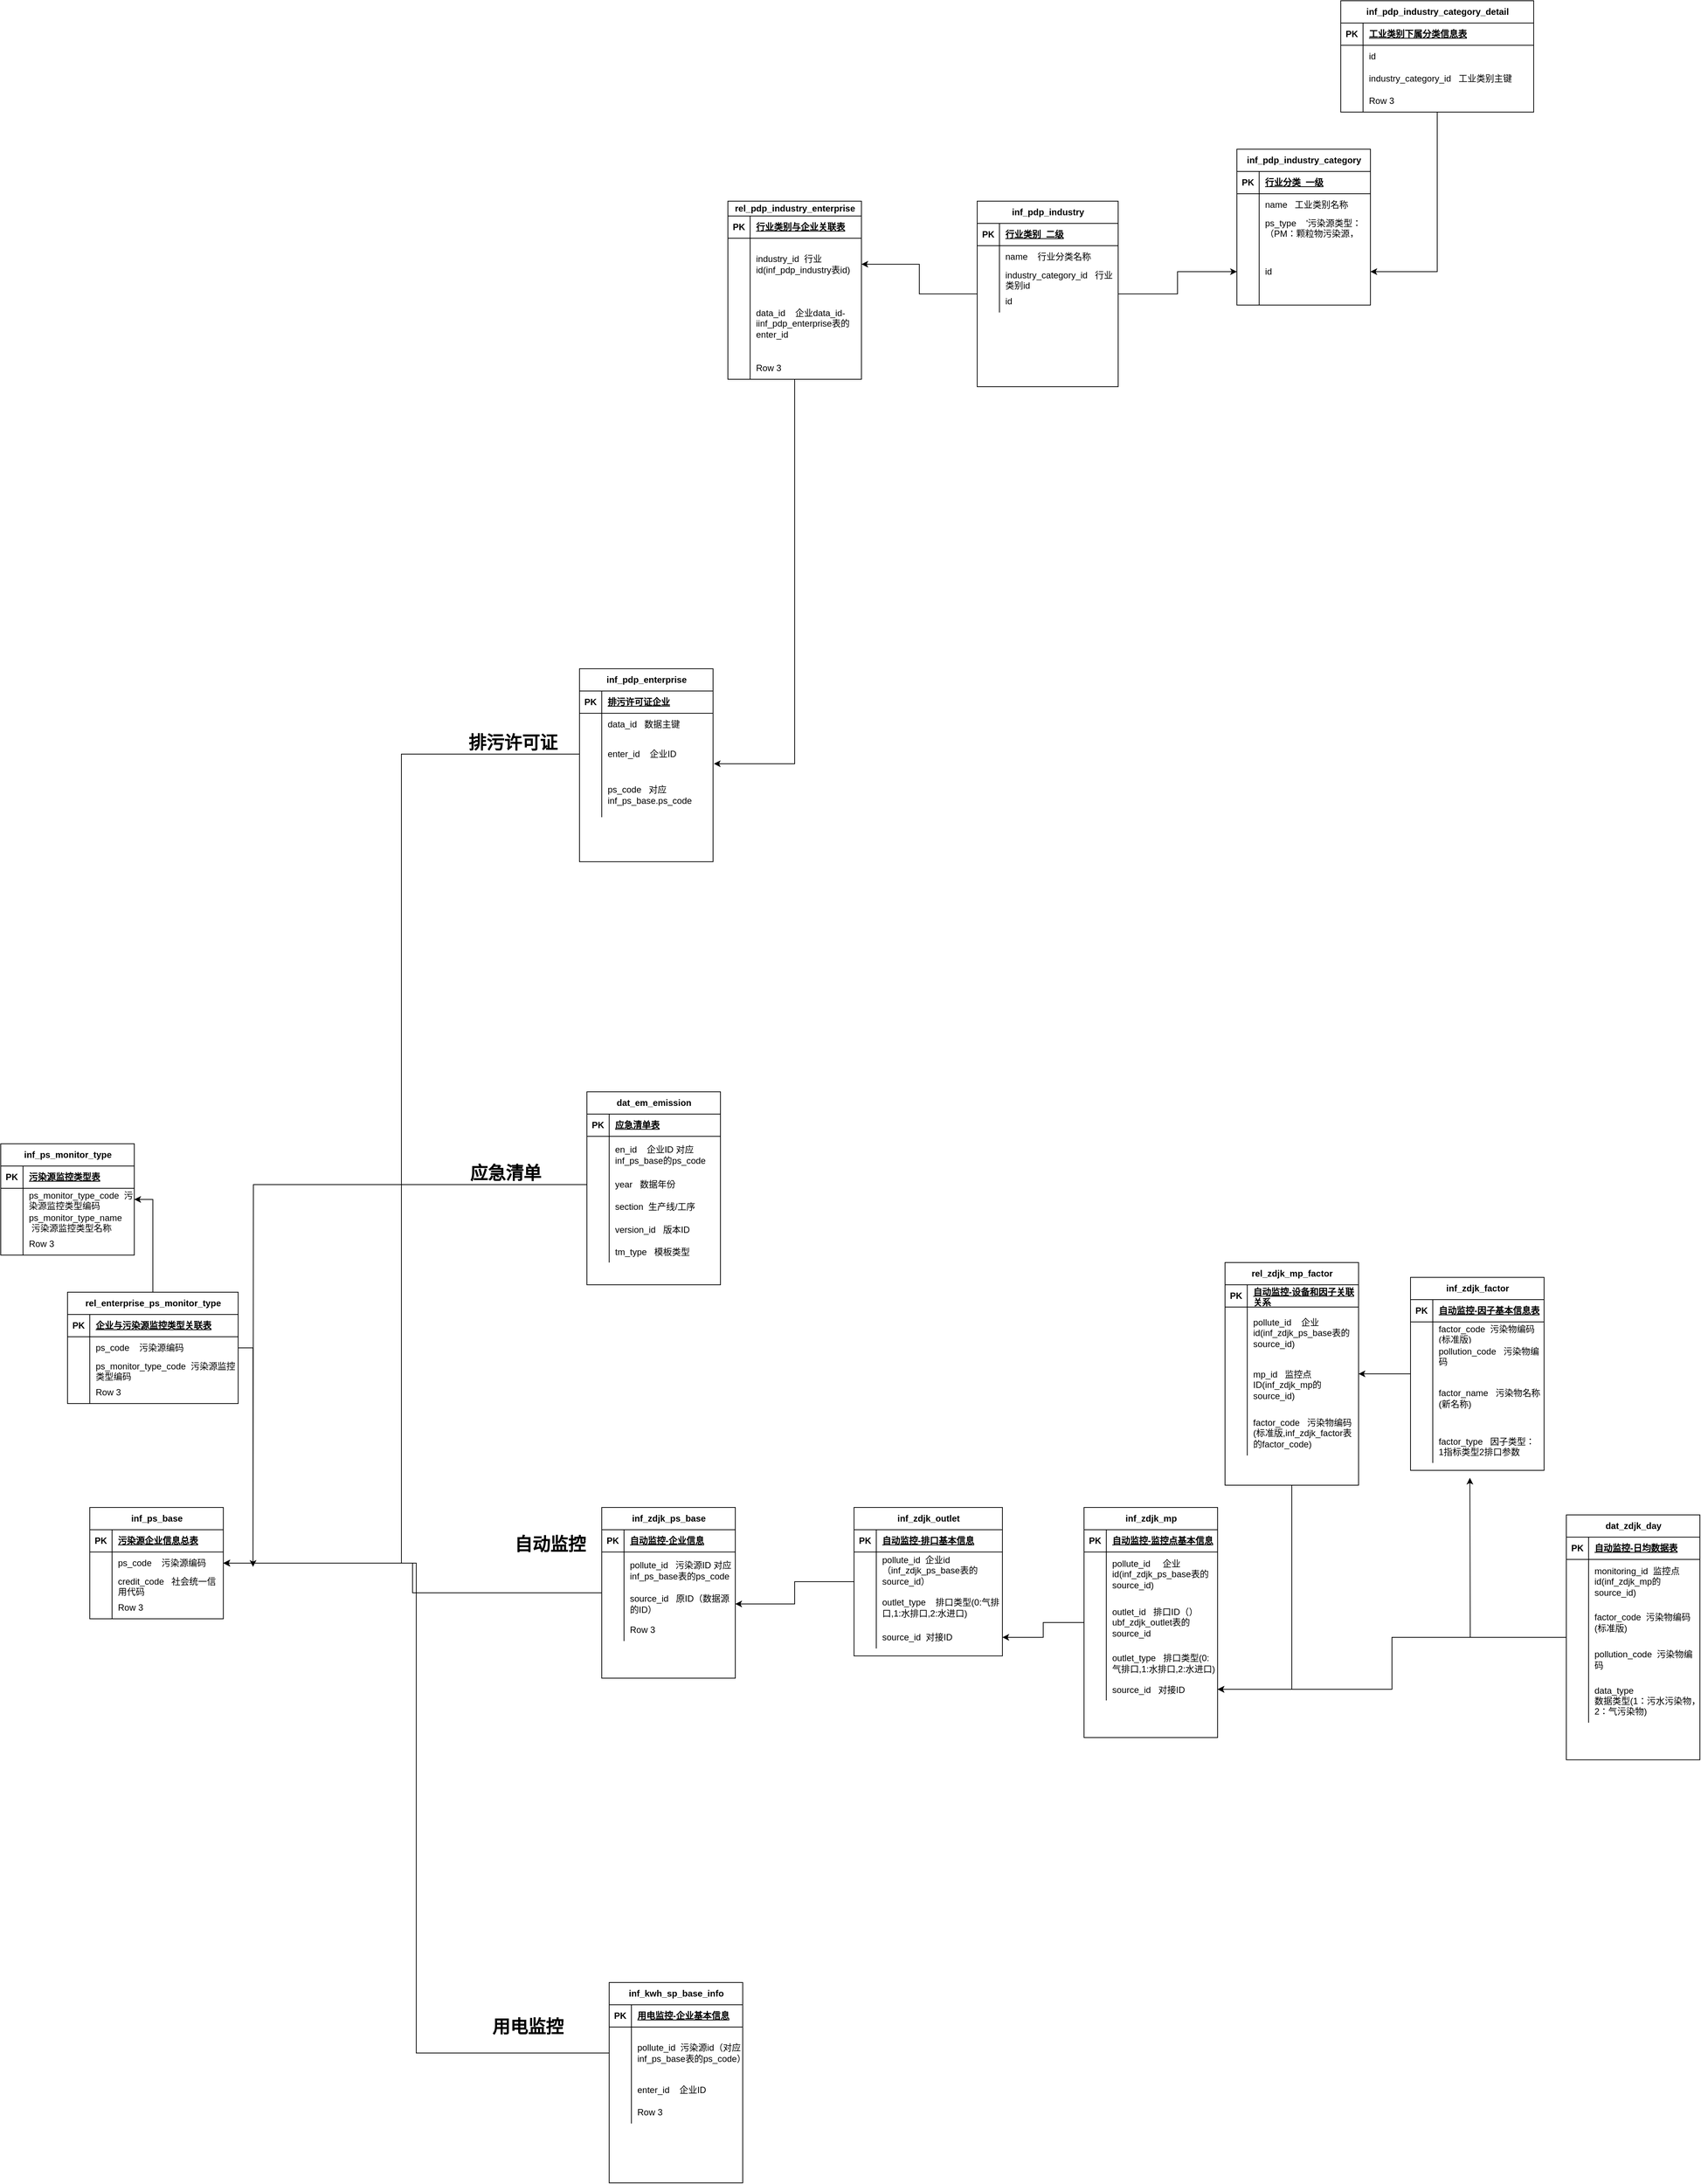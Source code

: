 <mxfile version="22.1.18" type="github">
  <diagram name="第 1 页" id="T2_TrR-UmVYiKN5M0uF9">
    <mxGraphModel dx="2876" dy="3452" grid="1" gridSize="10" guides="1" tooltips="1" connect="1" arrows="1" fold="1" page="1" pageScale="1" pageWidth="827" pageHeight="1169" math="0" shadow="0">
      <root>
        <mxCell id="0" />
        <mxCell id="1" parent="0" />
        <mxCell id="JzFSCLEX_L8nWIw0kitq-1" value="inf_ps_base" style="shape=table;startSize=30;container=1;collapsible=1;childLayout=tableLayout;fixedRows=1;rowLines=0;fontStyle=1;align=center;resizeLast=1;html=1;" parent="1" vertex="1">
          <mxGeometry x="-530" y="360" width="180" height="150" as="geometry" />
        </mxCell>
        <mxCell id="JzFSCLEX_L8nWIw0kitq-2" value="" style="shape=tableRow;horizontal=0;startSize=0;swimlaneHead=0;swimlaneBody=0;fillColor=none;collapsible=0;dropTarget=0;points=[[0,0.5],[1,0.5]];portConstraint=eastwest;top=0;left=0;right=0;bottom=1;" parent="JzFSCLEX_L8nWIw0kitq-1" vertex="1">
          <mxGeometry y="30" width="180" height="30" as="geometry" />
        </mxCell>
        <mxCell id="JzFSCLEX_L8nWIw0kitq-3" value="PK" style="shape=partialRectangle;connectable=0;fillColor=none;top=0;left=0;bottom=0;right=0;fontStyle=1;overflow=hidden;whiteSpace=wrap;html=1;" parent="JzFSCLEX_L8nWIw0kitq-2" vertex="1">
          <mxGeometry width="30" height="30" as="geometry">
            <mxRectangle width="30" height="30" as="alternateBounds" />
          </mxGeometry>
        </mxCell>
        <mxCell id="JzFSCLEX_L8nWIw0kitq-4" value="污染源企业信息总表" style="shape=partialRectangle;connectable=0;fillColor=none;top=0;left=0;bottom=0;right=0;align=left;spacingLeft=6;fontStyle=5;overflow=hidden;whiteSpace=wrap;html=1;" parent="JzFSCLEX_L8nWIw0kitq-2" vertex="1">
          <mxGeometry x="30" width="150" height="30" as="geometry">
            <mxRectangle width="150" height="30" as="alternateBounds" />
          </mxGeometry>
        </mxCell>
        <mxCell id="JzFSCLEX_L8nWIw0kitq-5" value="" style="shape=tableRow;horizontal=0;startSize=0;swimlaneHead=0;swimlaneBody=0;fillColor=none;collapsible=0;dropTarget=0;points=[[0,0.5],[1,0.5]];portConstraint=eastwest;top=0;left=0;right=0;bottom=0;" parent="JzFSCLEX_L8nWIw0kitq-1" vertex="1">
          <mxGeometry y="60" width="180" height="30" as="geometry" />
        </mxCell>
        <mxCell id="JzFSCLEX_L8nWIw0kitq-6" value="" style="shape=partialRectangle;connectable=0;fillColor=none;top=0;left=0;bottom=0;right=0;editable=1;overflow=hidden;whiteSpace=wrap;html=1;" parent="JzFSCLEX_L8nWIw0kitq-5" vertex="1">
          <mxGeometry width="30" height="30" as="geometry">
            <mxRectangle width="30" height="30" as="alternateBounds" />
          </mxGeometry>
        </mxCell>
        <mxCell id="JzFSCLEX_L8nWIw0kitq-7" value="ps_code&amp;nbsp; &amp;nbsp;&amp;nbsp;污染源编码" style="shape=partialRectangle;connectable=0;fillColor=none;top=0;left=0;bottom=0;right=0;align=left;spacingLeft=6;overflow=hidden;whiteSpace=wrap;html=1;" parent="JzFSCLEX_L8nWIw0kitq-5" vertex="1">
          <mxGeometry x="30" width="150" height="30" as="geometry">
            <mxRectangle width="150" height="30" as="alternateBounds" />
          </mxGeometry>
        </mxCell>
        <mxCell id="JzFSCLEX_L8nWIw0kitq-8" value="" style="shape=tableRow;horizontal=0;startSize=0;swimlaneHead=0;swimlaneBody=0;fillColor=none;collapsible=0;dropTarget=0;points=[[0,0.5],[1,0.5]];portConstraint=eastwest;top=0;left=0;right=0;bottom=0;" parent="JzFSCLEX_L8nWIw0kitq-1" vertex="1">
          <mxGeometry y="90" width="180" height="30" as="geometry" />
        </mxCell>
        <mxCell id="JzFSCLEX_L8nWIw0kitq-9" value="" style="shape=partialRectangle;connectable=0;fillColor=none;top=0;left=0;bottom=0;right=0;editable=1;overflow=hidden;whiteSpace=wrap;html=1;" parent="JzFSCLEX_L8nWIw0kitq-8" vertex="1">
          <mxGeometry width="30" height="30" as="geometry">
            <mxRectangle width="30" height="30" as="alternateBounds" />
          </mxGeometry>
        </mxCell>
        <mxCell id="JzFSCLEX_L8nWIw0kitq-10" value="credit_code&amp;nbsp; &amp;nbsp;社会统一信用代码" style="shape=partialRectangle;connectable=0;fillColor=none;top=0;left=0;bottom=0;right=0;align=left;spacingLeft=6;overflow=hidden;whiteSpace=wrap;html=1;" parent="JzFSCLEX_L8nWIw0kitq-8" vertex="1">
          <mxGeometry x="30" width="150" height="30" as="geometry">
            <mxRectangle width="150" height="30" as="alternateBounds" />
          </mxGeometry>
        </mxCell>
        <mxCell id="JzFSCLEX_L8nWIw0kitq-11" value="" style="shape=tableRow;horizontal=0;startSize=0;swimlaneHead=0;swimlaneBody=0;fillColor=none;collapsible=0;dropTarget=0;points=[[0,0.5],[1,0.5]];portConstraint=eastwest;top=0;left=0;right=0;bottom=0;" parent="JzFSCLEX_L8nWIw0kitq-1" vertex="1">
          <mxGeometry y="120" width="180" height="30" as="geometry" />
        </mxCell>
        <mxCell id="JzFSCLEX_L8nWIw0kitq-12" value="" style="shape=partialRectangle;connectable=0;fillColor=none;top=0;left=0;bottom=0;right=0;editable=1;overflow=hidden;whiteSpace=wrap;html=1;" parent="JzFSCLEX_L8nWIw0kitq-11" vertex="1">
          <mxGeometry width="30" height="30" as="geometry">
            <mxRectangle width="30" height="30" as="alternateBounds" />
          </mxGeometry>
        </mxCell>
        <mxCell id="JzFSCLEX_L8nWIw0kitq-13" value="Row 3" style="shape=partialRectangle;connectable=0;fillColor=none;top=0;left=0;bottom=0;right=0;align=left;spacingLeft=6;overflow=hidden;whiteSpace=wrap;html=1;" parent="JzFSCLEX_L8nWIw0kitq-11" vertex="1">
          <mxGeometry x="30" width="150" height="30" as="geometry">
            <mxRectangle width="150" height="30" as="alternateBounds" />
          </mxGeometry>
        </mxCell>
        <mxCell id="JzFSCLEX_L8nWIw0kitq-14" value="inf_pdp_industry_category" style="shape=table;startSize=30;container=1;collapsible=1;childLayout=tableLayout;fixedRows=1;rowLines=0;fontStyle=1;align=center;resizeLast=1;html=1;" parent="1" vertex="1">
          <mxGeometry x="1016" y="-1470" width="180" height="210" as="geometry" />
        </mxCell>
        <mxCell id="JzFSCLEX_L8nWIw0kitq-15" value="" style="shape=tableRow;horizontal=0;startSize=0;swimlaneHead=0;swimlaneBody=0;fillColor=none;collapsible=0;dropTarget=0;points=[[0,0.5],[1,0.5]];portConstraint=eastwest;top=0;left=0;right=0;bottom=1;" parent="JzFSCLEX_L8nWIw0kitq-14" vertex="1">
          <mxGeometry y="30" width="180" height="30" as="geometry" />
        </mxCell>
        <mxCell id="JzFSCLEX_L8nWIw0kitq-16" value="PK" style="shape=partialRectangle;connectable=0;fillColor=none;top=0;left=0;bottom=0;right=0;fontStyle=1;overflow=hidden;whiteSpace=wrap;html=1;" parent="JzFSCLEX_L8nWIw0kitq-15" vertex="1">
          <mxGeometry width="30" height="30" as="geometry">
            <mxRectangle width="30" height="30" as="alternateBounds" />
          </mxGeometry>
        </mxCell>
        <mxCell id="JzFSCLEX_L8nWIw0kitq-17" value="行业分类&amp;nbsp; 一级" style="shape=partialRectangle;connectable=0;fillColor=none;top=0;left=0;bottom=0;right=0;align=left;spacingLeft=6;fontStyle=5;overflow=hidden;whiteSpace=wrap;html=1;" parent="JzFSCLEX_L8nWIw0kitq-15" vertex="1">
          <mxGeometry x="30" width="150" height="30" as="geometry">
            <mxRectangle width="150" height="30" as="alternateBounds" />
          </mxGeometry>
        </mxCell>
        <mxCell id="JzFSCLEX_L8nWIw0kitq-18" value="" style="shape=tableRow;horizontal=0;startSize=0;swimlaneHead=0;swimlaneBody=0;fillColor=none;collapsible=0;dropTarget=0;points=[[0,0.5],[1,0.5]];portConstraint=eastwest;top=0;left=0;right=0;bottom=0;" parent="JzFSCLEX_L8nWIw0kitq-14" vertex="1">
          <mxGeometry y="60" width="180" height="30" as="geometry" />
        </mxCell>
        <mxCell id="JzFSCLEX_L8nWIw0kitq-19" value="" style="shape=partialRectangle;connectable=0;fillColor=none;top=0;left=0;bottom=0;right=0;editable=1;overflow=hidden;whiteSpace=wrap;html=1;" parent="JzFSCLEX_L8nWIw0kitq-18" vertex="1">
          <mxGeometry width="30" height="30" as="geometry">
            <mxRectangle width="30" height="30" as="alternateBounds" />
          </mxGeometry>
        </mxCell>
        <mxCell id="JzFSCLEX_L8nWIw0kitq-20" value="name&amp;nbsp; &amp;nbsp;工业类别名称" style="shape=partialRectangle;connectable=0;fillColor=none;top=0;left=0;bottom=0;right=0;align=left;spacingLeft=6;overflow=hidden;whiteSpace=wrap;html=1;" parent="JzFSCLEX_L8nWIw0kitq-18" vertex="1">
          <mxGeometry x="30" width="150" height="30" as="geometry">
            <mxRectangle width="150" height="30" as="alternateBounds" />
          </mxGeometry>
        </mxCell>
        <mxCell id="JzFSCLEX_L8nWIw0kitq-21" value="" style="shape=tableRow;horizontal=0;startSize=0;swimlaneHead=0;swimlaneBody=0;fillColor=none;collapsible=0;dropTarget=0;points=[[0,0.5],[1,0.5]];portConstraint=eastwest;top=0;left=0;right=0;bottom=0;" parent="JzFSCLEX_L8nWIw0kitq-14" vertex="1">
          <mxGeometry y="90" width="180" height="30" as="geometry" />
        </mxCell>
        <mxCell id="JzFSCLEX_L8nWIw0kitq-22" value="" style="shape=partialRectangle;connectable=0;fillColor=none;top=0;left=0;bottom=0;right=0;editable=1;overflow=hidden;whiteSpace=wrap;html=1;" parent="JzFSCLEX_L8nWIw0kitq-21" vertex="1">
          <mxGeometry width="30" height="30" as="geometry">
            <mxRectangle width="30" height="30" as="alternateBounds" />
          </mxGeometry>
        </mxCell>
        <mxCell id="JzFSCLEX_L8nWIw0kitq-23" value="ps_type&amp;nbsp; &amp;nbsp;&amp;nbsp;&#39;污染源类型：（PM：颗粒物污染源，VOCS:涉VOCS污染源）&#39;" style="shape=partialRectangle;connectable=0;fillColor=none;top=0;left=0;bottom=0;right=0;align=left;spacingLeft=6;overflow=hidden;whiteSpace=wrap;html=1;" parent="JzFSCLEX_L8nWIw0kitq-21" vertex="1">
          <mxGeometry x="30" width="150" height="30" as="geometry">
            <mxRectangle width="150" height="30" as="alternateBounds" />
          </mxGeometry>
        </mxCell>
        <mxCell id="JzFSCLEX_L8nWIw0kitq-24" value="" style="shape=tableRow;horizontal=0;startSize=0;swimlaneHead=0;swimlaneBody=0;fillColor=none;collapsible=0;dropTarget=0;points=[[0,0.5],[1,0.5]];portConstraint=eastwest;top=0;left=0;right=0;bottom=0;" parent="JzFSCLEX_L8nWIw0kitq-14" vertex="1">
          <mxGeometry y="120" width="180" height="90" as="geometry" />
        </mxCell>
        <mxCell id="JzFSCLEX_L8nWIw0kitq-25" value="" style="shape=partialRectangle;connectable=0;fillColor=none;top=0;left=0;bottom=0;right=0;editable=1;overflow=hidden;whiteSpace=wrap;html=1;" parent="JzFSCLEX_L8nWIw0kitq-24" vertex="1">
          <mxGeometry width="30" height="90" as="geometry">
            <mxRectangle width="30" height="90" as="alternateBounds" />
          </mxGeometry>
        </mxCell>
        <mxCell id="JzFSCLEX_L8nWIw0kitq-26" value="id&lt;br&gt;" style="shape=partialRectangle;connectable=0;fillColor=none;top=0;left=0;bottom=0;right=0;align=left;spacingLeft=6;overflow=hidden;whiteSpace=wrap;html=1;" parent="JzFSCLEX_L8nWIw0kitq-24" vertex="1">
          <mxGeometry x="30" width="150" height="90" as="geometry">
            <mxRectangle width="150" height="90" as="alternateBounds" />
          </mxGeometry>
        </mxCell>
        <mxCell id="JzFSCLEX_L8nWIw0kitq-68" style="edgeStyle=orthogonalEdgeStyle;rounded=0;orthogonalLoop=1;jettySize=auto;html=1;" parent="1" source="JzFSCLEX_L8nWIw0kitq-40" target="JzFSCLEX_L8nWIw0kitq-24" edge="1">
          <mxGeometry relative="1" as="geometry" />
        </mxCell>
        <mxCell id="JzFSCLEX_L8nWIw0kitq-69" style="edgeStyle=orthogonalEdgeStyle;rounded=0;orthogonalLoop=1;jettySize=auto;html=1;" parent="1" source="JzFSCLEX_L8nWIw0kitq-40" target="JzFSCLEX_L8nWIw0kitq-59" edge="1">
          <mxGeometry relative="1" as="geometry" />
        </mxCell>
        <mxCell id="JzFSCLEX_L8nWIw0kitq-40" value="inf_pdp_industry" style="shape=table;startSize=30;container=1;collapsible=1;childLayout=tableLayout;fixedRows=1;rowLines=0;fontStyle=1;align=center;resizeLast=1;html=1;" parent="1" vertex="1">
          <mxGeometry x="666" y="-1400" width="190" height="250" as="geometry" />
        </mxCell>
        <mxCell id="JzFSCLEX_L8nWIw0kitq-41" value="" style="shape=tableRow;horizontal=0;startSize=0;swimlaneHead=0;swimlaneBody=0;fillColor=none;collapsible=0;dropTarget=0;points=[[0,0.5],[1,0.5]];portConstraint=eastwest;top=0;left=0;right=0;bottom=1;" parent="JzFSCLEX_L8nWIw0kitq-40" vertex="1">
          <mxGeometry y="30" width="190" height="30" as="geometry" />
        </mxCell>
        <mxCell id="JzFSCLEX_L8nWIw0kitq-42" value="PK" style="shape=partialRectangle;connectable=0;fillColor=none;top=0;left=0;bottom=0;right=0;fontStyle=1;overflow=hidden;whiteSpace=wrap;html=1;" parent="JzFSCLEX_L8nWIw0kitq-41" vertex="1">
          <mxGeometry width="30" height="30" as="geometry">
            <mxRectangle width="30" height="30" as="alternateBounds" />
          </mxGeometry>
        </mxCell>
        <mxCell id="JzFSCLEX_L8nWIw0kitq-43" value="行业类别&amp;nbsp; 二级" style="shape=partialRectangle;connectable=0;fillColor=none;top=0;left=0;bottom=0;right=0;align=left;spacingLeft=6;fontStyle=5;overflow=hidden;whiteSpace=wrap;html=1;" parent="JzFSCLEX_L8nWIw0kitq-41" vertex="1">
          <mxGeometry x="30" width="160" height="30" as="geometry">
            <mxRectangle width="160" height="30" as="alternateBounds" />
          </mxGeometry>
        </mxCell>
        <mxCell id="JzFSCLEX_L8nWIw0kitq-44" value="" style="shape=tableRow;horizontal=0;startSize=0;swimlaneHead=0;swimlaneBody=0;fillColor=none;collapsible=0;dropTarget=0;points=[[0,0.5],[1,0.5]];portConstraint=eastwest;top=0;left=0;right=0;bottom=0;" parent="JzFSCLEX_L8nWIw0kitq-40" vertex="1">
          <mxGeometry y="60" width="190" height="30" as="geometry" />
        </mxCell>
        <mxCell id="JzFSCLEX_L8nWIw0kitq-45" value="" style="shape=partialRectangle;connectable=0;fillColor=none;top=0;left=0;bottom=0;right=0;editable=1;overflow=hidden;whiteSpace=wrap;html=1;" parent="JzFSCLEX_L8nWIw0kitq-44" vertex="1">
          <mxGeometry width="30" height="30" as="geometry">
            <mxRectangle width="30" height="30" as="alternateBounds" />
          </mxGeometry>
        </mxCell>
        <mxCell id="JzFSCLEX_L8nWIw0kitq-46" value="name&amp;nbsp; &amp;nbsp;&amp;nbsp;行业分类名称" style="shape=partialRectangle;connectable=0;fillColor=none;top=0;left=0;bottom=0;right=0;align=left;spacingLeft=6;overflow=hidden;whiteSpace=wrap;html=1;" parent="JzFSCLEX_L8nWIw0kitq-44" vertex="1">
          <mxGeometry x="30" width="160" height="30" as="geometry">
            <mxRectangle width="160" height="30" as="alternateBounds" />
          </mxGeometry>
        </mxCell>
        <mxCell id="JzFSCLEX_L8nWIw0kitq-47" value="" style="shape=tableRow;horizontal=0;startSize=0;swimlaneHead=0;swimlaneBody=0;fillColor=none;collapsible=0;dropTarget=0;points=[[0,0.5],[1,0.5]];portConstraint=eastwest;top=0;left=0;right=0;bottom=0;" parent="JzFSCLEX_L8nWIw0kitq-40" vertex="1">
          <mxGeometry y="90" width="190" height="30" as="geometry" />
        </mxCell>
        <mxCell id="JzFSCLEX_L8nWIw0kitq-48" value="" style="shape=partialRectangle;connectable=0;fillColor=none;top=0;left=0;bottom=0;right=0;editable=1;overflow=hidden;whiteSpace=wrap;html=1;" parent="JzFSCLEX_L8nWIw0kitq-47" vertex="1">
          <mxGeometry width="30" height="30" as="geometry">
            <mxRectangle width="30" height="30" as="alternateBounds" />
          </mxGeometry>
        </mxCell>
        <mxCell id="JzFSCLEX_L8nWIw0kitq-49" value="industry_category_id&amp;nbsp; &amp;nbsp;行业类别id（inf_pdp_industry_category表）" style="shape=partialRectangle;connectable=0;fillColor=none;top=0;left=0;bottom=0;right=0;align=left;spacingLeft=6;overflow=hidden;whiteSpace=wrap;html=1;" parent="JzFSCLEX_L8nWIw0kitq-47" vertex="1">
          <mxGeometry x="30" width="160" height="30" as="geometry">
            <mxRectangle width="160" height="30" as="alternateBounds" />
          </mxGeometry>
        </mxCell>
        <mxCell id="JzFSCLEX_L8nWIw0kitq-50" value="" style="shape=tableRow;horizontal=0;startSize=0;swimlaneHead=0;swimlaneBody=0;fillColor=none;collapsible=0;dropTarget=0;points=[[0,0.5],[1,0.5]];portConstraint=eastwest;top=0;left=0;right=0;bottom=0;" parent="JzFSCLEX_L8nWIw0kitq-40" vertex="1">
          <mxGeometry y="120" width="190" height="30" as="geometry" />
        </mxCell>
        <mxCell id="JzFSCLEX_L8nWIw0kitq-51" value="" style="shape=partialRectangle;connectable=0;fillColor=none;top=0;left=0;bottom=0;right=0;editable=1;overflow=hidden;whiteSpace=wrap;html=1;" parent="JzFSCLEX_L8nWIw0kitq-50" vertex="1">
          <mxGeometry width="30" height="30" as="geometry">
            <mxRectangle width="30" height="30" as="alternateBounds" />
          </mxGeometry>
        </mxCell>
        <mxCell id="JzFSCLEX_L8nWIw0kitq-52" value="id" style="shape=partialRectangle;connectable=0;fillColor=none;top=0;left=0;bottom=0;right=0;align=left;spacingLeft=6;overflow=hidden;whiteSpace=wrap;html=1;" parent="JzFSCLEX_L8nWIw0kitq-50" vertex="1">
          <mxGeometry x="30" width="160" height="30" as="geometry">
            <mxRectangle width="160" height="30" as="alternateBounds" />
          </mxGeometry>
        </mxCell>
        <mxCell id="JzFSCLEX_L8nWIw0kitq-55" value="rel_pdp_industry_enterprise" style="shape=table;startSize=20;container=1;collapsible=1;childLayout=tableLayout;fixedRows=1;rowLines=0;fontStyle=1;align=center;resizeLast=1;html=1;" parent="1" vertex="1">
          <mxGeometry x="330" y="-1400" width="180" height="240" as="geometry" />
        </mxCell>
        <mxCell id="JzFSCLEX_L8nWIw0kitq-56" value="" style="shape=tableRow;horizontal=0;startSize=0;swimlaneHead=0;swimlaneBody=0;fillColor=none;collapsible=0;dropTarget=0;points=[[0,0.5],[1,0.5]];portConstraint=eastwest;top=0;left=0;right=0;bottom=1;" parent="JzFSCLEX_L8nWIw0kitq-55" vertex="1">
          <mxGeometry y="20" width="180" height="30" as="geometry" />
        </mxCell>
        <mxCell id="JzFSCLEX_L8nWIw0kitq-57" value="PK" style="shape=partialRectangle;connectable=0;fillColor=none;top=0;left=0;bottom=0;right=0;fontStyle=1;overflow=hidden;whiteSpace=wrap;html=1;" parent="JzFSCLEX_L8nWIw0kitq-56" vertex="1">
          <mxGeometry width="30" height="30" as="geometry">
            <mxRectangle width="30" height="30" as="alternateBounds" />
          </mxGeometry>
        </mxCell>
        <mxCell id="JzFSCLEX_L8nWIw0kitq-58" value="行业类别与企业关联表" style="shape=partialRectangle;connectable=0;fillColor=none;top=0;left=0;bottom=0;right=0;align=left;spacingLeft=6;fontStyle=5;overflow=hidden;whiteSpace=wrap;html=1;" parent="JzFSCLEX_L8nWIw0kitq-56" vertex="1">
          <mxGeometry x="30" width="150" height="30" as="geometry">
            <mxRectangle width="150" height="30" as="alternateBounds" />
          </mxGeometry>
        </mxCell>
        <mxCell id="JzFSCLEX_L8nWIw0kitq-59" value="" style="shape=tableRow;horizontal=0;startSize=0;swimlaneHead=0;swimlaneBody=0;fillColor=none;collapsible=0;dropTarget=0;points=[[0,0.5],[1,0.5]];portConstraint=eastwest;top=0;left=0;right=0;bottom=0;" parent="JzFSCLEX_L8nWIw0kitq-55" vertex="1">
          <mxGeometry y="50" width="180" height="70" as="geometry" />
        </mxCell>
        <mxCell id="JzFSCLEX_L8nWIw0kitq-60" value="" style="shape=partialRectangle;connectable=0;fillColor=none;top=0;left=0;bottom=0;right=0;editable=1;overflow=hidden;whiteSpace=wrap;html=1;" parent="JzFSCLEX_L8nWIw0kitq-59" vertex="1">
          <mxGeometry width="30" height="70" as="geometry">
            <mxRectangle width="30" height="70" as="alternateBounds" />
          </mxGeometry>
        </mxCell>
        <mxCell id="JzFSCLEX_L8nWIw0kitq-61" value="industry_id&amp;nbsp;&amp;nbsp;行业id(inf_pdp_industry表id)" style="shape=partialRectangle;connectable=0;fillColor=none;top=0;left=0;bottom=0;right=0;align=left;spacingLeft=6;overflow=hidden;whiteSpace=wrap;html=1;" parent="JzFSCLEX_L8nWIw0kitq-59" vertex="1">
          <mxGeometry x="30" width="150" height="70" as="geometry">
            <mxRectangle width="150" height="70" as="alternateBounds" />
          </mxGeometry>
        </mxCell>
        <mxCell id="JzFSCLEX_L8nWIw0kitq-62" value="" style="shape=tableRow;horizontal=0;startSize=0;swimlaneHead=0;swimlaneBody=0;fillColor=none;collapsible=0;dropTarget=0;points=[[0,0.5],[1,0.5]];portConstraint=eastwest;top=0;left=0;right=0;bottom=0;" parent="JzFSCLEX_L8nWIw0kitq-55" vertex="1">
          <mxGeometry y="120" width="180" height="90" as="geometry" />
        </mxCell>
        <mxCell id="JzFSCLEX_L8nWIw0kitq-63" value="" style="shape=partialRectangle;connectable=0;fillColor=none;top=0;left=0;bottom=0;right=0;editable=1;overflow=hidden;whiteSpace=wrap;html=1;" parent="JzFSCLEX_L8nWIw0kitq-62" vertex="1">
          <mxGeometry width="30" height="90" as="geometry">
            <mxRectangle width="30" height="90" as="alternateBounds" />
          </mxGeometry>
        </mxCell>
        <mxCell id="JzFSCLEX_L8nWIw0kitq-64" value="data_id&amp;nbsp; &amp;nbsp;&amp;nbsp;企业data_id-iinf_pdp_enterprise表的enter_id" style="shape=partialRectangle;connectable=0;fillColor=none;top=0;left=0;bottom=0;right=0;align=left;spacingLeft=6;overflow=hidden;whiteSpace=wrap;html=1;" parent="JzFSCLEX_L8nWIw0kitq-62" vertex="1">
          <mxGeometry x="30" width="150" height="90" as="geometry">
            <mxRectangle width="150" height="90" as="alternateBounds" />
          </mxGeometry>
        </mxCell>
        <mxCell id="JzFSCLEX_L8nWIw0kitq-65" value="" style="shape=tableRow;horizontal=0;startSize=0;swimlaneHead=0;swimlaneBody=0;fillColor=none;collapsible=0;dropTarget=0;points=[[0,0.5],[1,0.5]];portConstraint=eastwest;top=0;left=0;right=0;bottom=0;" parent="JzFSCLEX_L8nWIw0kitq-55" vertex="1">
          <mxGeometry y="210" width="180" height="30" as="geometry" />
        </mxCell>
        <mxCell id="JzFSCLEX_L8nWIw0kitq-66" value="" style="shape=partialRectangle;connectable=0;fillColor=none;top=0;left=0;bottom=0;right=0;editable=1;overflow=hidden;whiteSpace=wrap;html=1;" parent="JzFSCLEX_L8nWIw0kitq-65" vertex="1">
          <mxGeometry width="30" height="30" as="geometry">
            <mxRectangle width="30" height="30" as="alternateBounds" />
          </mxGeometry>
        </mxCell>
        <mxCell id="JzFSCLEX_L8nWIw0kitq-67" value="Row 3" style="shape=partialRectangle;connectable=0;fillColor=none;top=0;left=0;bottom=0;right=0;align=left;spacingLeft=6;overflow=hidden;whiteSpace=wrap;html=1;" parent="JzFSCLEX_L8nWIw0kitq-65" vertex="1">
          <mxGeometry x="30" width="150" height="30" as="geometry">
            <mxRectangle width="150" height="30" as="alternateBounds" />
          </mxGeometry>
        </mxCell>
        <mxCell id="JzFSCLEX_L8nWIw0kitq-99" style="edgeStyle=orthogonalEdgeStyle;rounded=0;orthogonalLoop=1;jettySize=auto;html=1;entryX=1;entryY=0.5;entryDx=0;entryDy=0;" parent="1" source="JzFSCLEX_L8nWIw0kitq-71" target="JzFSCLEX_L8nWIw0kitq-89" edge="1">
          <mxGeometry relative="1" as="geometry" />
        </mxCell>
        <mxCell id="JzFSCLEX_L8nWIw0kitq-71" value="rel_enterprise_ps_monitor_type" style="shape=table;startSize=30;container=1;collapsible=1;childLayout=tableLayout;fixedRows=1;rowLines=0;fontStyle=1;align=center;resizeLast=1;html=1;" parent="1" vertex="1">
          <mxGeometry x="-560" y="70" width="230" height="150" as="geometry" />
        </mxCell>
        <mxCell id="JzFSCLEX_L8nWIw0kitq-72" value="" style="shape=tableRow;horizontal=0;startSize=0;swimlaneHead=0;swimlaneBody=0;fillColor=none;collapsible=0;dropTarget=0;points=[[0,0.5],[1,0.5]];portConstraint=eastwest;top=0;left=0;right=0;bottom=1;" parent="JzFSCLEX_L8nWIw0kitq-71" vertex="1">
          <mxGeometry y="30" width="230" height="30" as="geometry" />
        </mxCell>
        <mxCell id="JzFSCLEX_L8nWIw0kitq-73" value="PK" style="shape=partialRectangle;connectable=0;fillColor=none;top=0;left=0;bottom=0;right=0;fontStyle=1;overflow=hidden;whiteSpace=wrap;html=1;" parent="JzFSCLEX_L8nWIw0kitq-72" vertex="1">
          <mxGeometry width="30" height="30" as="geometry">
            <mxRectangle width="30" height="30" as="alternateBounds" />
          </mxGeometry>
        </mxCell>
        <mxCell id="JzFSCLEX_L8nWIw0kitq-74" value="企业与污染源监控类型关联表" style="shape=partialRectangle;connectable=0;fillColor=none;top=0;left=0;bottom=0;right=0;align=left;spacingLeft=6;fontStyle=5;overflow=hidden;whiteSpace=wrap;html=1;" parent="JzFSCLEX_L8nWIw0kitq-72" vertex="1">
          <mxGeometry x="30" width="200" height="30" as="geometry">
            <mxRectangle width="200" height="30" as="alternateBounds" />
          </mxGeometry>
        </mxCell>
        <mxCell id="JzFSCLEX_L8nWIw0kitq-75" value="" style="shape=tableRow;horizontal=0;startSize=0;swimlaneHead=0;swimlaneBody=0;fillColor=none;collapsible=0;dropTarget=0;points=[[0,0.5],[1,0.5]];portConstraint=eastwest;top=0;left=0;right=0;bottom=0;" parent="JzFSCLEX_L8nWIw0kitq-71" vertex="1">
          <mxGeometry y="60" width="230" height="30" as="geometry" />
        </mxCell>
        <mxCell id="JzFSCLEX_L8nWIw0kitq-76" value="" style="shape=partialRectangle;connectable=0;fillColor=none;top=0;left=0;bottom=0;right=0;editable=1;overflow=hidden;whiteSpace=wrap;html=1;" parent="JzFSCLEX_L8nWIw0kitq-75" vertex="1">
          <mxGeometry width="30" height="30" as="geometry">
            <mxRectangle width="30" height="30" as="alternateBounds" />
          </mxGeometry>
        </mxCell>
        <mxCell id="JzFSCLEX_L8nWIw0kitq-77" value="ps_code&amp;nbsp; &amp;nbsp;&amp;nbsp;污染源编码" style="shape=partialRectangle;connectable=0;fillColor=none;top=0;left=0;bottom=0;right=0;align=left;spacingLeft=6;overflow=hidden;whiteSpace=wrap;html=1;" parent="JzFSCLEX_L8nWIw0kitq-75" vertex="1">
          <mxGeometry x="30" width="200" height="30" as="geometry">
            <mxRectangle width="200" height="30" as="alternateBounds" />
          </mxGeometry>
        </mxCell>
        <mxCell id="JzFSCLEX_L8nWIw0kitq-78" value="" style="shape=tableRow;horizontal=0;startSize=0;swimlaneHead=0;swimlaneBody=0;fillColor=none;collapsible=0;dropTarget=0;points=[[0,0.5],[1,0.5]];portConstraint=eastwest;top=0;left=0;right=0;bottom=0;" parent="JzFSCLEX_L8nWIw0kitq-71" vertex="1">
          <mxGeometry y="90" width="230" height="30" as="geometry" />
        </mxCell>
        <mxCell id="JzFSCLEX_L8nWIw0kitq-79" value="" style="shape=partialRectangle;connectable=0;fillColor=none;top=0;left=0;bottom=0;right=0;editable=1;overflow=hidden;whiteSpace=wrap;html=1;" parent="JzFSCLEX_L8nWIw0kitq-78" vertex="1">
          <mxGeometry width="30" height="30" as="geometry">
            <mxRectangle width="30" height="30" as="alternateBounds" />
          </mxGeometry>
        </mxCell>
        <mxCell id="JzFSCLEX_L8nWIw0kitq-80" value="ps_monitor_type_code&amp;nbsp;&amp;nbsp;污染源监控类型编码" style="shape=partialRectangle;connectable=0;fillColor=none;top=0;left=0;bottom=0;right=0;align=left;spacingLeft=6;overflow=hidden;whiteSpace=wrap;html=1;" parent="JzFSCLEX_L8nWIw0kitq-78" vertex="1">
          <mxGeometry x="30" width="200" height="30" as="geometry">
            <mxRectangle width="200" height="30" as="alternateBounds" />
          </mxGeometry>
        </mxCell>
        <mxCell id="JzFSCLEX_L8nWIw0kitq-81" value="" style="shape=tableRow;horizontal=0;startSize=0;swimlaneHead=0;swimlaneBody=0;fillColor=none;collapsible=0;dropTarget=0;points=[[0,0.5],[1,0.5]];portConstraint=eastwest;top=0;left=0;right=0;bottom=0;" parent="JzFSCLEX_L8nWIw0kitq-71" vertex="1">
          <mxGeometry y="120" width="230" height="30" as="geometry" />
        </mxCell>
        <mxCell id="JzFSCLEX_L8nWIw0kitq-82" value="" style="shape=partialRectangle;connectable=0;fillColor=none;top=0;left=0;bottom=0;right=0;editable=1;overflow=hidden;whiteSpace=wrap;html=1;" parent="JzFSCLEX_L8nWIw0kitq-81" vertex="1">
          <mxGeometry width="30" height="30" as="geometry">
            <mxRectangle width="30" height="30" as="alternateBounds" />
          </mxGeometry>
        </mxCell>
        <mxCell id="JzFSCLEX_L8nWIw0kitq-83" value="Row 3" style="shape=partialRectangle;connectable=0;fillColor=none;top=0;left=0;bottom=0;right=0;align=left;spacingLeft=6;overflow=hidden;whiteSpace=wrap;html=1;" parent="JzFSCLEX_L8nWIw0kitq-81" vertex="1">
          <mxGeometry x="30" width="200" height="30" as="geometry">
            <mxRectangle width="200" height="30" as="alternateBounds" />
          </mxGeometry>
        </mxCell>
        <mxCell id="JzFSCLEX_L8nWIw0kitq-84" style="edgeStyle=orthogonalEdgeStyle;rounded=0;orthogonalLoop=1;jettySize=auto;html=1;entryX=1;entryY=0.5;entryDx=0;entryDy=0;" parent="1" source="JzFSCLEX_L8nWIw0kitq-75" target="JzFSCLEX_L8nWIw0kitq-5" edge="1">
          <mxGeometry relative="1" as="geometry" />
        </mxCell>
        <mxCell id="JzFSCLEX_L8nWIw0kitq-85" value="inf_ps_monitor_type" style="shape=table;startSize=30;container=1;collapsible=1;childLayout=tableLayout;fixedRows=1;rowLines=0;fontStyle=1;align=center;resizeLast=1;html=1;" parent="1" vertex="1">
          <mxGeometry x="-650" y="-130" width="180" height="150" as="geometry" />
        </mxCell>
        <mxCell id="JzFSCLEX_L8nWIw0kitq-86" value="" style="shape=tableRow;horizontal=0;startSize=0;swimlaneHead=0;swimlaneBody=0;fillColor=none;collapsible=0;dropTarget=0;points=[[0,0.5],[1,0.5]];portConstraint=eastwest;top=0;left=0;right=0;bottom=1;" parent="JzFSCLEX_L8nWIw0kitq-85" vertex="1">
          <mxGeometry y="30" width="180" height="30" as="geometry" />
        </mxCell>
        <mxCell id="JzFSCLEX_L8nWIw0kitq-87" value="PK" style="shape=partialRectangle;connectable=0;fillColor=none;top=0;left=0;bottom=0;right=0;fontStyle=1;overflow=hidden;whiteSpace=wrap;html=1;" parent="JzFSCLEX_L8nWIw0kitq-86" vertex="1">
          <mxGeometry width="30" height="30" as="geometry">
            <mxRectangle width="30" height="30" as="alternateBounds" />
          </mxGeometry>
        </mxCell>
        <mxCell id="JzFSCLEX_L8nWIw0kitq-88" value="污染源监控类型表" style="shape=partialRectangle;connectable=0;fillColor=none;top=0;left=0;bottom=0;right=0;align=left;spacingLeft=6;fontStyle=5;overflow=hidden;whiteSpace=wrap;html=1;" parent="JzFSCLEX_L8nWIw0kitq-86" vertex="1">
          <mxGeometry x="30" width="150" height="30" as="geometry">
            <mxRectangle width="150" height="30" as="alternateBounds" />
          </mxGeometry>
        </mxCell>
        <mxCell id="JzFSCLEX_L8nWIw0kitq-89" value="" style="shape=tableRow;horizontal=0;startSize=0;swimlaneHead=0;swimlaneBody=0;fillColor=none;collapsible=0;dropTarget=0;points=[[0,0.5],[1,0.5]];portConstraint=eastwest;top=0;left=0;right=0;bottom=0;" parent="JzFSCLEX_L8nWIw0kitq-85" vertex="1">
          <mxGeometry y="60" width="180" height="30" as="geometry" />
        </mxCell>
        <mxCell id="JzFSCLEX_L8nWIw0kitq-90" value="" style="shape=partialRectangle;connectable=0;fillColor=none;top=0;left=0;bottom=0;right=0;editable=1;overflow=hidden;whiteSpace=wrap;html=1;" parent="JzFSCLEX_L8nWIw0kitq-89" vertex="1">
          <mxGeometry width="30" height="30" as="geometry">
            <mxRectangle width="30" height="30" as="alternateBounds" />
          </mxGeometry>
        </mxCell>
        <mxCell id="JzFSCLEX_L8nWIw0kitq-91" value="ps_monitor_type_code&amp;nbsp;&amp;nbsp;污染源监控类型编码" style="shape=partialRectangle;connectable=0;fillColor=none;top=0;left=0;bottom=0;right=0;align=left;spacingLeft=6;overflow=hidden;whiteSpace=wrap;html=1;" parent="JzFSCLEX_L8nWIw0kitq-89" vertex="1">
          <mxGeometry x="30" width="150" height="30" as="geometry">
            <mxRectangle width="150" height="30" as="alternateBounds" />
          </mxGeometry>
        </mxCell>
        <mxCell id="JzFSCLEX_L8nWIw0kitq-92" value="" style="shape=tableRow;horizontal=0;startSize=0;swimlaneHead=0;swimlaneBody=0;fillColor=none;collapsible=0;dropTarget=0;points=[[0,0.5],[1,0.5]];portConstraint=eastwest;top=0;left=0;right=0;bottom=0;" parent="JzFSCLEX_L8nWIw0kitq-85" vertex="1">
          <mxGeometry y="90" width="180" height="30" as="geometry" />
        </mxCell>
        <mxCell id="JzFSCLEX_L8nWIw0kitq-93" value="" style="shape=partialRectangle;connectable=0;fillColor=none;top=0;left=0;bottom=0;right=0;editable=1;overflow=hidden;whiteSpace=wrap;html=1;" parent="JzFSCLEX_L8nWIw0kitq-92" vertex="1">
          <mxGeometry width="30" height="30" as="geometry">
            <mxRectangle width="30" height="30" as="alternateBounds" />
          </mxGeometry>
        </mxCell>
        <mxCell id="JzFSCLEX_L8nWIw0kitq-94" value="ps_monitor_type_name&amp;nbsp; &amp;nbsp;污染源监控类型名称" style="shape=partialRectangle;connectable=0;fillColor=none;top=0;left=0;bottom=0;right=0;align=left;spacingLeft=6;overflow=hidden;whiteSpace=wrap;html=1;" parent="JzFSCLEX_L8nWIw0kitq-92" vertex="1">
          <mxGeometry x="30" width="150" height="30" as="geometry">
            <mxRectangle width="150" height="30" as="alternateBounds" />
          </mxGeometry>
        </mxCell>
        <mxCell id="JzFSCLEX_L8nWIw0kitq-95" value="" style="shape=tableRow;horizontal=0;startSize=0;swimlaneHead=0;swimlaneBody=0;fillColor=none;collapsible=0;dropTarget=0;points=[[0,0.5],[1,0.5]];portConstraint=eastwest;top=0;left=0;right=0;bottom=0;" parent="JzFSCLEX_L8nWIw0kitq-85" vertex="1">
          <mxGeometry y="120" width="180" height="30" as="geometry" />
        </mxCell>
        <mxCell id="JzFSCLEX_L8nWIw0kitq-96" value="" style="shape=partialRectangle;connectable=0;fillColor=none;top=0;left=0;bottom=0;right=0;editable=1;overflow=hidden;whiteSpace=wrap;html=1;" parent="JzFSCLEX_L8nWIw0kitq-95" vertex="1">
          <mxGeometry width="30" height="30" as="geometry">
            <mxRectangle width="30" height="30" as="alternateBounds" />
          </mxGeometry>
        </mxCell>
        <mxCell id="JzFSCLEX_L8nWIw0kitq-97" value="Row 3" style="shape=partialRectangle;connectable=0;fillColor=none;top=0;left=0;bottom=0;right=0;align=left;spacingLeft=6;overflow=hidden;whiteSpace=wrap;html=1;" parent="JzFSCLEX_L8nWIw0kitq-95" vertex="1">
          <mxGeometry x="30" width="150" height="30" as="geometry">
            <mxRectangle width="150" height="30" as="alternateBounds" />
          </mxGeometry>
        </mxCell>
        <mxCell id="JzFSCLEX_L8nWIw0kitq-115" style="edgeStyle=orthogonalEdgeStyle;rounded=0;orthogonalLoop=1;jettySize=auto;html=1;entryX=1;entryY=0.5;entryDx=0;entryDy=0;" parent="1" source="JzFSCLEX_L8nWIw0kitq-100" target="JzFSCLEX_L8nWIw0kitq-24" edge="1">
          <mxGeometry relative="1" as="geometry" />
        </mxCell>
        <mxCell id="JzFSCLEX_L8nWIw0kitq-100" value="inf_pdp_industry_category_detail" style="shape=table;startSize=30;container=1;collapsible=1;childLayout=tableLayout;fixedRows=1;rowLines=0;fontStyle=1;align=center;resizeLast=1;html=1;" parent="1" vertex="1">
          <mxGeometry x="1156" y="-1670" width="260" height="150" as="geometry" />
        </mxCell>
        <mxCell id="JzFSCLEX_L8nWIw0kitq-101" value="" style="shape=tableRow;horizontal=0;startSize=0;swimlaneHead=0;swimlaneBody=0;fillColor=none;collapsible=0;dropTarget=0;points=[[0,0.5],[1,0.5]];portConstraint=eastwest;top=0;left=0;right=0;bottom=1;" parent="JzFSCLEX_L8nWIw0kitq-100" vertex="1">
          <mxGeometry y="30" width="260" height="30" as="geometry" />
        </mxCell>
        <mxCell id="JzFSCLEX_L8nWIw0kitq-102" value="PK" style="shape=partialRectangle;connectable=0;fillColor=none;top=0;left=0;bottom=0;right=0;fontStyle=1;overflow=hidden;whiteSpace=wrap;html=1;" parent="JzFSCLEX_L8nWIw0kitq-101" vertex="1">
          <mxGeometry width="30" height="30" as="geometry">
            <mxRectangle width="30" height="30" as="alternateBounds" />
          </mxGeometry>
        </mxCell>
        <mxCell id="JzFSCLEX_L8nWIw0kitq-103" value="工业类别下属分类信息表" style="shape=partialRectangle;connectable=0;fillColor=none;top=0;left=0;bottom=0;right=0;align=left;spacingLeft=6;fontStyle=5;overflow=hidden;whiteSpace=wrap;html=1;" parent="JzFSCLEX_L8nWIw0kitq-101" vertex="1">
          <mxGeometry x="30" width="230" height="30" as="geometry">
            <mxRectangle width="230" height="30" as="alternateBounds" />
          </mxGeometry>
        </mxCell>
        <mxCell id="JzFSCLEX_L8nWIw0kitq-104" value="" style="shape=tableRow;horizontal=0;startSize=0;swimlaneHead=0;swimlaneBody=0;fillColor=none;collapsible=0;dropTarget=0;points=[[0,0.5],[1,0.5]];portConstraint=eastwest;top=0;left=0;right=0;bottom=0;" parent="JzFSCLEX_L8nWIw0kitq-100" vertex="1">
          <mxGeometry y="60" width="260" height="30" as="geometry" />
        </mxCell>
        <mxCell id="JzFSCLEX_L8nWIw0kitq-105" value="" style="shape=partialRectangle;connectable=0;fillColor=none;top=0;left=0;bottom=0;right=0;editable=1;overflow=hidden;whiteSpace=wrap;html=1;" parent="JzFSCLEX_L8nWIw0kitq-104" vertex="1">
          <mxGeometry width="30" height="30" as="geometry">
            <mxRectangle width="30" height="30" as="alternateBounds" />
          </mxGeometry>
        </mxCell>
        <mxCell id="JzFSCLEX_L8nWIw0kitq-106" value="id" style="shape=partialRectangle;connectable=0;fillColor=none;top=0;left=0;bottom=0;right=0;align=left;spacingLeft=6;overflow=hidden;whiteSpace=wrap;html=1;" parent="JzFSCLEX_L8nWIw0kitq-104" vertex="1">
          <mxGeometry x="30" width="230" height="30" as="geometry">
            <mxRectangle width="230" height="30" as="alternateBounds" />
          </mxGeometry>
        </mxCell>
        <mxCell id="JzFSCLEX_L8nWIw0kitq-107" value="" style="shape=tableRow;horizontal=0;startSize=0;swimlaneHead=0;swimlaneBody=0;fillColor=none;collapsible=0;dropTarget=0;points=[[0,0.5],[1,0.5]];portConstraint=eastwest;top=0;left=0;right=0;bottom=0;" parent="JzFSCLEX_L8nWIw0kitq-100" vertex="1">
          <mxGeometry y="90" width="260" height="30" as="geometry" />
        </mxCell>
        <mxCell id="JzFSCLEX_L8nWIw0kitq-108" value="" style="shape=partialRectangle;connectable=0;fillColor=none;top=0;left=0;bottom=0;right=0;editable=1;overflow=hidden;whiteSpace=wrap;html=1;" parent="JzFSCLEX_L8nWIw0kitq-107" vertex="1">
          <mxGeometry width="30" height="30" as="geometry">
            <mxRectangle width="30" height="30" as="alternateBounds" />
          </mxGeometry>
        </mxCell>
        <mxCell id="JzFSCLEX_L8nWIw0kitq-109" value="industry_category_id&amp;nbsp; &amp;nbsp;工业类别主键" style="shape=partialRectangle;connectable=0;fillColor=none;top=0;left=0;bottom=0;right=0;align=left;spacingLeft=6;overflow=hidden;whiteSpace=wrap;html=1;" parent="JzFSCLEX_L8nWIw0kitq-107" vertex="1">
          <mxGeometry x="30" width="230" height="30" as="geometry">
            <mxRectangle width="230" height="30" as="alternateBounds" />
          </mxGeometry>
        </mxCell>
        <mxCell id="JzFSCLEX_L8nWIw0kitq-110" value="" style="shape=tableRow;horizontal=0;startSize=0;swimlaneHead=0;swimlaneBody=0;fillColor=none;collapsible=0;dropTarget=0;points=[[0,0.5],[1,0.5]];portConstraint=eastwest;top=0;left=0;right=0;bottom=0;" parent="JzFSCLEX_L8nWIw0kitq-100" vertex="1">
          <mxGeometry y="120" width="260" height="30" as="geometry" />
        </mxCell>
        <mxCell id="JzFSCLEX_L8nWIw0kitq-111" value="" style="shape=partialRectangle;connectable=0;fillColor=none;top=0;left=0;bottom=0;right=0;editable=1;overflow=hidden;whiteSpace=wrap;html=1;" parent="JzFSCLEX_L8nWIw0kitq-110" vertex="1">
          <mxGeometry width="30" height="30" as="geometry">
            <mxRectangle width="30" height="30" as="alternateBounds" />
          </mxGeometry>
        </mxCell>
        <mxCell id="JzFSCLEX_L8nWIw0kitq-112" value="Row 3" style="shape=partialRectangle;connectable=0;fillColor=none;top=0;left=0;bottom=0;right=0;align=left;spacingLeft=6;overflow=hidden;whiteSpace=wrap;html=1;" parent="JzFSCLEX_L8nWIw0kitq-110" vertex="1">
          <mxGeometry x="30" width="230" height="30" as="geometry">
            <mxRectangle width="230" height="30" as="alternateBounds" />
          </mxGeometry>
        </mxCell>
        <mxCell id="JzFSCLEX_L8nWIw0kitq-129" style="edgeStyle=orthogonalEdgeStyle;rounded=0;orthogonalLoop=1;jettySize=auto;html=1;entryX=1;entryY=0.5;entryDx=0;entryDy=0;" parent="1" source="JzFSCLEX_L8nWIw0kitq-116" target="JzFSCLEX_L8nWIw0kitq-5" edge="1">
          <mxGeometry relative="1" as="geometry" />
        </mxCell>
        <mxCell id="JzFSCLEX_L8nWIw0kitq-116" value="inf_zdjk_ps_base" style="shape=table;startSize=30;container=1;collapsible=1;childLayout=tableLayout;fixedRows=1;rowLines=0;fontStyle=1;align=center;resizeLast=1;html=1;" parent="1" vertex="1">
          <mxGeometry x="160" y="360" width="180" height="230" as="geometry" />
        </mxCell>
        <mxCell id="JzFSCLEX_L8nWIw0kitq-117" value="" style="shape=tableRow;horizontal=0;startSize=0;swimlaneHead=0;swimlaneBody=0;fillColor=none;collapsible=0;dropTarget=0;points=[[0,0.5],[1,0.5]];portConstraint=eastwest;top=0;left=0;right=0;bottom=1;" parent="JzFSCLEX_L8nWIw0kitq-116" vertex="1">
          <mxGeometry y="30" width="180" height="30" as="geometry" />
        </mxCell>
        <mxCell id="JzFSCLEX_L8nWIw0kitq-118" value="PK" style="shape=partialRectangle;connectable=0;fillColor=none;top=0;left=0;bottom=0;right=0;fontStyle=1;overflow=hidden;whiteSpace=wrap;html=1;" parent="JzFSCLEX_L8nWIw0kitq-117" vertex="1">
          <mxGeometry width="30" height="30" as="geometry">
            <mxRectangle width="30" height="30" as="alternateBounds" />
          </mxGeometry>
        </mxCell>
        <mxCell id="JzFSCLEX_L8nWIw0kitq-119" value="自动监控-企业信息" style="shape=partialRectangle;connectable=0;fillColor=none;top=0;left=0;bottom=0;right=0;align=left;spacingLeft=6;fontStyle=5;overflow=hidden;whiteSpace=wrap;html=1;" parent="JzFSCLEX_L8nWIw0kitq-117" vertex="1">
          <mxGeometry x="30" width="150" height="30" as="geometry">
            <mxRectangle width="150" height="30" as="alternateBounds" />
          </mxGeometry>
        </mxCell>
        <mxCell id="JzFSCLEX_L8nWIw0kitq-120" value="" style="shape=tableRow;horizontal=0;startSize=0;swimlaneHead=0;swimlaneBody=0;fillColor=none;collapsible=0;dropTarget=0;points=[[0,0.5],[1,0.5]];portConstraint=eastwest;top=0;left=0;right=0;bottom=0;" parent="JzFSCLEX_L8nWIw0kitq-116" vertex="1">
          <mxGeometry y="60" width="180" height="50" as="geometry" />
        </mxCell>
        <mxCell id="JzFSCLEX_L8nWIw0kitq-121" value="" style="shape=partialRectangle;connectable=0;fillColor=none;top=0;left=0;bottom=0;right=0;editable=1;overflow=hidden;whiteSpace=wrap;html=1;" parent="JzFSCLEX_L8nWIw0kitq-120" vertex="1">
          <mxGeometry width="30" height="50" as="geometry">
            <mxRectangle width="30" height="50" as="alternateBounds" />
          </mxGeometry>
        </mxCell>
        <mxCell id="JzFSCLEX_L8nWIw0kitq-122" value="pollute_id&amp;nbsp; &amp;nbsp;污染源ID 对应inf_ps_base表的ps_code" style="shape=partialRectangle;connectable=0;fillColor=none;top=0;left=0;bottom=0;right=0;align=left;spacingLeft=6;overflow=hidden;whiteSpace=wrap;html=1;" parent="JzFSCLEX_L8nWIw0kitq-120" vertex="1">
          <mxGeometry x="30" width="150" height="50" as="geometry">
            <mxRectangle width="150" height="50" as="alternateBounds" />
          </mxGeometry>
        </mxCell>
        <mxCell id="JzFSCLEX_L8nWIw0kitq-123" value="" style="shape=tableRow;horizontal=0;startSize=0;swimlaneHead=0;swimlaneBody=0;fillColor=none;collapsible=0;dropTarget=0;points=[[0,0.5],[1,0.5]];portConstraint=eastwest;top=0;left=0;right=0;bottom=0;" parent="JzFSCLEX_L8nWIw0kitq-116" vertex="1">
          <mxGeometry y="110" width="180" height="40" as="geometry" />
        </mxCell>
        <mxCell id="JzFSCLEX_L8nWIw0kitq-124" value="" style="shape=partialRectangle;connectable=0;fillColor=none;top=0;left=0;bottom=0;right=0;editable=1;overflow=hidden;whiteSpace=wrap;html=1;" parent="JzFSCLEX_L8nWIw0kitq-123" vertex="1">
          <mxGeometry width="30" height="40" as="geometry">
            <mxRectangle width="30" height="40" as="alternateBounds" />
          </mxGeometry>
        </mxCell>
        <mxCell id="JzFSCLEX_L8nWIw0kitq-125" value="source_id&amp;nbsp; &amp;nbsp;原ID（数据源的ID）" style="shape=partialRectangle;connectable=0;fillColor=none;top=0;left=0;bottom=0;right=0;align=left;spacingLeft=6;overflow=hidden;whiteSpace=wrap;html=1;" parent="JzFSCLEX_L8nWIw0kitq-123" vertex="1">
          <mxGeometry x="30" width="150" height="40" as="geometry">
            <mxRectangle width="150" height="40" as="alternateBounds" />
          </mxGeometry>
        </mxCell>
        <mxCell id="JzFSCLEX_L8nWIw0kitq-126" value="" style="shape=tableRow;horizontal=0;startSize=0;swimlaneHead=0;swimlaneBody=0;fillColor=none;collapsible=0;dropTarget=0;points=[[0,0.5],[1,0.5]];portConstraint=eastwest;top=0;left=0;right=0;bottom=0;" parent="JzFSCLEX_L8nWIw0kitq-116" vertex="1">
          <mxGeometry y="150" width="180" height="30" as="geometry" />
        </mxCell>
        <mxCell id="JzFSCLEX_L8nWIw0kitq-127" value="" style="shape=partialRectangle;connectable=0;fillColor=none;top=0;left=0;bottom=0;right=0;editable=1;overflow=hidden;whiteSpace=wrap;html=1;" parent="JzFSCLEX_L8nWIw0kitq-126" vertex="1">
          <mxGeometry width="30" height="30" as="geometry">
            <mxRectangle width="30" height="30" as="alternateBounds" />
          </mxGeometry>
        </mxCell>
        <mxCell id="JzFSCLEX_L8nWIw0kitq-128" value="Row 3" style="shape=partialRectangle;connectable=0;fillColor=none;top=0;left=0;bottom=0;right=0;align=left;spacingLeft=6;overflow=hidden;whiteSpace=wrap;html=1;" parent="JzFSCLEX_L8nWIw0kitq-126" vertex="1">
          <mxGeometry x="30" width="150" height="30" as="geometry">
            <mxRectangle width="150" height="30" as="alternateBounds" />
          </mxGeometry>
        </mxCell>
        <mxCell id="JzFSCLEX_L8nWIw0kitq-130" value="自动监控" style="text;strokeColor=none;fillColor=none;html=1;fontSize=24;fontStyle=1;verticalAlign=middle;align=center;" parent="1" vertex="1">
          <mxGeometry x="40" y="390" width="100" height="40" as="geometry" />
        </mxCell>
        <mxCell id="JzFSCLEX_L8nWIw0kitq-144" style="edgeStyle=orthogonalEdgeStyle;rounded=0;orthogonalLoop=1;jettySize=auto;html=1;entryX=1;entryY=0.5;entryDx=0;entryDy=0;" parent="1" source="JzFSCLEX_L8nWIw0kitq-131" target="JzFSCLEX_L8nWIw0kitq-123" edge="1">
          <mxGeometry relative="1" as="geometry" />
        </mxCell>
        <mxCell id="JzFSCLEX_L8nWIw0kitq-131" value="inf_zdjk_outlet" style="shape=table;startSize=30;container=1;collapsible=1;childLayout=tableLayout;fixedRows=1;rowLines=0;fontStyle=1;align=center;resizeLast=1;html=1;" parent="1" vertex="1">
          <mxGeometry x="500" y="360" width="200" height="200" as="geometry" />
        </mxCell>
        <mxCell id="JzFSCLEX_L8nWIw0kitq-132" value="" style="shape=tableRow;horizontal=0;startSize=0;swimlaneHead=0;swimlaneBody=0;fillColor=none;collapsible=0;dropTarget=0;points=[[0,0.5],[1,0.5]];portConstraint=eastwest;top=0;left=0;right=0;bottom=1;" parent="JzFSCLEX_L8nWIw0kitq-131" vertex="1">
          <mxGeometry y="30" width="200" height="30" as="geometry" />
        </mxCell>
        <mxCell id="JzFSCLEX_L8nWIw0kitq-133" value="PK" style="shape=partialRectangle;connectable=0;fillColor=none;top=0;left=0;bottom=0;right=0;fontStyle=1;overflow=hidden;whiteSpace=wrap;html=1;" parent="JzFSCLEX_L8nWIw0kitq-132" vertex="1">
          <mxGeometry width="30" height="30" as="geometry">
            <mxRectangle width="30" height="30" as="alternateBounds" />
          </mxGeometry>
        </mxCell>
        <mxCell id="JzFSCLEX_L8nWIw0kitq-134" value="自动监控-排口基本信息" style="shape=partialRectangle;connectable=0;fillColor=none;top=0;left=0;bottom=0;right=0;align=left;spacingLeft=6;fontStyle=5;overflow=hidden;whiteSpace=wrap;html=1;" parent="JzFSCLEX_L8nWIw0kitq-132" vertex="1">
          <mxGeometry x="30" width="170" height="30" as="geometry">
            <mxRectangle width="170" height="30" as="alternateBounds" />
          </mxGeometry>
        </mxCell>
        <mxCell id="JzFSCLEX_L8nWIw0kitq-135" value="" style="shape=tableRow;horizontal=0;startSize=0;swimlaneHead=0;swimlaneBody=0;fillColor=none;collapsible=0;dropTarget=0;points=[[0,0.5],[1,0.5]];portConstraint=eastwest;top=0;left=0;right=0;bottom=0;" parent="JzFSCLEX_L8nWIw0kitq-131" vertex="1">
          <mxGeometry y="60" width="200" height="50" as="geometry" />
        </mxCell>
        <mxCell id="JzFSCLEX_L8nWIw0kitq-136" value="" style="shape=partialRectangle;connectable=0;fillColor=none;top=0;left=0;bottom=0;right=0;editable=1;overflow=hidden;whiteSpace=wrap;html=1;" parent="JzFSCLEX_L8nWIw0kitq-135" vertex="1">
          <mxGeometry width="30" height="50" as="geometry">
            <mxRectangle width="30" height="50" as="alternateBounds" />
          </mxGeometry>
        </mxCell>
        <mxCell id="JzFSCLEX_L8nWIw0kitq-137" value="pollute_id&amp;nbsp;&amp;nbsp;企业id（inf_zdjk_ps_base表的source_id）" style="shape=partialRectangle;connectable=0;fillColor=none;top=0;left=0;bottom=0;right=0;align=left;spacingLeft=6;overflow=hidden;whiteSpace=wrap;html=1;" parent="JzFSCLEX_L8nWIw0kitq-135" vertex="1">
          <mxGeometry x="30" width="170" height="50" as="geometry">
            <mxRectangle width="170" height="50" as="alternateBounds" />
          </mxGeometry>
        </mxCell>
        <mxCell id="JzFSCLEX_L8nWIw0kitq-138" value="" style="shape=tableRow;horizontal=0;startSize=0;swimlaneHead=0;swimlaneBody=0;fillColor=none;collapsible=0;dropTarget=0;points=[[0,0.5],[1,0.5]];portConstraint=eastwest;top=0;left=0;right=0;bottom=0;" parent="JzFSCLEX_L8nWIw0kitq-131" vertex="1">
          <mxGeometry y="110" width="200" height="50" as="geometry" />
        </mxCell>
        <mxCell id="JzFSCLEX_L8nWIw0kitq-139" value="" style="shape=partialRectangle;connectable=0;fillColor=none;top=0;left=0;bottom=0;right=0;editable=1;overflow=hidden;whiteSpace=wrap;html=1;" parent="JzFSCLEX_L8nWIw0kitq-138" vertex="1">
          <mxGeometry width="30" height="50" as="geometry">
            <mxRectangle width="30" height="50" as="alternateBounds" />
          </mxGeometry>
        </mxCell>
        <mxCell id="JzFSCLEX_L8nWIw0kitq-140" value="outlet_type&amp;nbsp; &amp;nbsp;&amp;nbsp;排口类型(0:气排口,1:水排口,2:水进口)" style="shape=partialRectangle;connectable=0;fillColor=none;top=0;left=0;bottom=0;right=0;align=left;spacingLeft=6;overflow=hidden;whiteSpace=wrap;html=1;" parent="JzFSCLEX_L8nWIw0kitq-138" vertex="1">
          <mxGeometry x="30" width="170" height="50" as="geometry">
            <mxRectangle width="170" height="50" as="alternateBounds" />
          </mxGeometry>
        </mxCell>
        <mxCell id="JzFSCLEX_L8nWIw0kitq-141" value="" style="shape=tableRow;horizontal=0;startSize=0;swimlaneHead=0;swimlaneBody=0;fillColor=none;collapsible=0;dropTarget=0;points=[[0,0.5],[1,0.5]];portConstraint=eastwest;top=0;left=0;right=0;bottom=0;" parent="JzFSCLEX_L8nWIw0kitq-131" vertex="1">
          <mxGeometry y="160" width="200" height="30" as="geometry" />
        </mxCell>
        <mxCell id="JzFSCLEX_L8nWIw0kitq-142" value="" style="shape=partialRectangle;connectable=0;fillColor=none;top=0;left=0;bottom=0;right=0;editable=1;overflow=hidden;whiteSpace=wrap;html=1;" parent="JzFSCLEX_L8nWIw0kitq-141" vertex="1">
          <mxGeometry width="30" height="30" as="geometry">
            <mxRectangle width="30" height="30" as="alternateBounds" />
          </mxGeometry>
        </mxCell>
        <mxCell id="JzFSCLEX_L8nWIw0kitq-143" value="source_id&amp;nbsp;&amp;nbsp;对接ID" style="shape=partialRectangle;connectable=0;fillColor=none;top=0;left=0;bottom=0;right=0;align=left;spacingLeft=6;overflow=hidden;whiteSpace=wrap;html=1;" parent="JzFSCLEX_L8nWIw0kitq-141" vertex="1">
          <mxGeometry x="30" width="170" height="30" as="geometry">
            <mxRectangle width="170" height="30" as="alternateBounds" />
          </mxGeometry>
        </mxCell>
        <mxCell id="JzFSCLEX_L8nWIw0kitq-165" style="edgeStyle=orthogonalEdgeStyle;rounded=0;orthogonalLoop=1;jettySize=auto;html=1;" parent="1" source="JzFSCLEX_L8nWIw0kitq-145" target="JzFSCLEX_L8nWIw0kitq-141" edge="1">
          <mxGeometry relative="1" as="geometry" />
        </mxCell>
        <mxCell id="JzFSCLEX_L8nWIw0kitq-145" value="inf_zdjk_mp" style="shape=table;startSize=30;container=1;collapsible=1;childLayout=tableLayout;fixedRows=1;rowLines=0;fontStyle=1;align=center;resizeLast=1;html=1;" parent="1" vertex="1">
          <mxGeometry x="810" y="360" width="180" height="310" as="geometry" />
        </mxCell>
        <mxCell id="JzFSCLEX_L8nWIw0kitq-146" value="" style="shape=tableRow;horizontal=0;startSize=0;swimlaneHead=0;swimlaneBody=0;fillColor=none;collapsible=0;dropTarget=0;points=[[0,0.5],[1,0.5]];portConstraint=eastwest;top=0;left=0;right=0;bottom=1;" parent="JzFSCLEX_L8nWIw0kitq-145" vertex="1">
          <mxGeometry y="30" width="180" height="30" as="geometry" />
        </mxCell>
        <mxCell id="JzFSCLEX_L8nWIw0kitq-147" value="PK" style="shape=partialRectangle;connectable=0;fillColor=none;top=0;left=0;bottom=0;right=0;fontStyle=1;overflow=hidden;whiteSpace=wrap;html=1;" parent="JzFSCLEX_L8nWIw0kitq-146" vertex="1">
          <mxGeometry width="30" height="30" as="geometry">
            <mxRectangle width="30" height="30" as="alternateBounds" />
          </mxGeometry>
        </mxCell>
        <mxCell id="JzFSCLEX_L8nWIw0kitq-148" value="自动监控-监控点基本信息" style="shape=partialRectangle;connectable=0;fillColor=none;top=0;left=0;bottom=0;right=0;align=left;spacingLeft=6;fontStyle=5;overflow=hidden;whiteSpace=wrap;html=1;" parent="JzFSCLEX_L8nWIw0kitq-146" vertex="1">
          <mxGeometry x="30" width="150" height="30" as="geometry">
            <mxRectangle width="150" height="30" as="alternateBounds" />
          </mxGeometry>
        </mxCell>
        <mxCell id="JzFSCLEX_L8nWIw0kitq-149" value="" style="shape=tableRow;horizontal=0;startSize=0;swimlaneHead=0;swimlaneBody=0;fillColor=none;collapsible=0;dropTarget=0;points=[[0,0.5],[1,0.5]];portConstraint=eastwest;top=0;left=0;right=0;bottom=0;" parent="JzFSCLEX_L8nWIw0kitq-145" vertex="1">
          <mxGeometry y="60" width="180" height="60" as="geometry" />
        </mxCell>
        <mxCell id="JzFSCLEX_L8nWIw0kitq-150" value="" style="shape=partialRectangle;connectable=0;fillColor=none;top=0;left=0;bottom=0;right=0;editable=1;overflow=hidden;whiteSpace=wrap;html=1;" parent="JzFSCLEX_L8nWIw0kitq-149" vertex="1">
          <mxGeometry width="30" height="60" as="geometry">
            <mxRectangle width="30" height="60" as="alternateBounds" />
          </mxGeometry>
        </mxCell>
        <mxCell id="JzFSCLEX_L8nWIw0kitq-151" value="pollute_id&amp;nbsp; &amp;nbsp; &amp;nbsp;企业id(inf_zdjk_ps_base表的source_id)" style="shape=partialRectangle;connectable=0;fillColor=none;top=0;left=0;bottom=0;right=0;align=left;spacingLeft=6;overflow=hidden;whiteSpace=wrap;html=1;" parent="JzFSCLEX_L8nWIw0kitq-149" vertex="1">
          <mxGeometry x="30" width="150" height="60" as="geometry">
            <mxRectangle width="150" height="60" as="alternateBounds" />
          </mxGeometry>
        </mxCell>
        <mxCell id="JzFSCLEX_L8nWIw0kitq-152" value="" style="shape=tableRow;horizontal=0;startSize=0;swimlaneHead=0;swimlaneBody=0;fillColor=none;collapsible=0;dropTarget=0;points=[[0,0.5],[1,0.5]];portConstraint=eastwest;top=0;left=0;right=0;bottom=0;" parent="JzFSCLEX_L8nWIw0kitq-145" vertex="1">
          <mxGeometry y="120" width="180" height="70" as="geometry" />
        </mxCell>
        <mxCell id="JzFSCLEX_L8nWIw0kitq-153" value="" style="shape=partialRectangle;connectable=0;fillColor=none;top=0;left=0;bottom=0;right=0;editable=1;overflow=hidden;whiteSpace=wrap;html=1;" parent="JzFSCLEX_L8nWIw0kitq-152" vertex="1">
          <mxGeometry width="30" height="70" as="geometry">
            <mxRectangle width="30" height="70" as="alternateBounds" />
          </mxGeometry>
        </mxCell>
        <mxCell id="JzFSCLEX_L8nWIw0kitq-154" value="outlet_id&amp;nbsp; &amp;nbsp;排口ID（）ubf_zdjk_outlet表的source_id" style="shape=partialRectangle;connectable=0;fillColor=none;top=0;left=0;bottom=0;right=0;align=left;spacingLeft=6;overflow=hidden;whiteSpace=wrap;html=1;" parent="JzFSCLEX_L8nWIw0kitq-152" vertex="1">
          <mxGeometry x="30" width="150" height="70" as="geometry">
            <mxRectangle width="150" height="70" as="alternateBounds" />
          </mxGeometry>
        </mxCell>
        <mxCell id="JzFSCLEX_L8nWIw0kitq-155" value="" style="shape=tableRow;horizontal=0;startSize=0;swimlaneHead=0;swimlaneBody=0;fillColor=none;collapsible=0;dropTarget=0;points=[[0,0.5],[1,0.5]];portConstraint=eastwest;top=0;left=0;right=0;bottom=0;" parent="JzFSCLEX_L8nWIw0kitq-145" vertex="1">
          <mxGeometry y="190" width="180" height="40" as="geometry" />
        </mxCell>
        <mxCell id="JzFSCLEX_L8nWIw0kitq-156" value="" style="shape=partialRectangle;connectable=0;fillColor=none;top=0;left=0;bottom=0;right=0;editable=1;overflow=hidden;whiteSpace=wrap;html=1;" parent="JzFSCLEX_L8nWIw0kitq-155" vertex="1">
          <mxGeometry width="30" height="40" as="geometry">
            <mxRectangle width="30" height="40" as="alternateBounds" />
          </mxGeometry>
        </mxCell>
        <mxCell id="JzFSCLEX_L8nWIw0kitq-157" value="outlet_type&amp;nbsp; &amp;nbsp;排口类型(0:气排口,1:水排口,2:水进口)" style="shape=partialRectangle;connectable=0;fillColor=none;top=0;left=0;bottom=0;right=0;align=left;spacingLeft=6;overflow=hidden;whiteSpace=wrap;html=1;" parent="JzFSCLEX_L8nWIw0kitq-155" vertex="1">
          <mxGeometry x="30" width="150" height="40" as="geometry">
            <mxRectangle width="150" height="40" as="alternateBounds" />
          </mxGeometry>
        </mxCell>
        <mxCell id="JzFSCLEX_L8nWIw0kitq-162" value="" style="shape=tableRow;horizontal=0;startSize=0;swimlaneHead=0;swimlaneBody=0;fillColor=none;collapsible=0;dropTarget=0;points=[[0,0.5],[1,0.5]];portConstraint=eastwest;top=0;left=0;right=0;bottom=0;" parent="JzFSCLEX_L8nWIw0kitq-145" vertex="1">
          <mxGeometry y="230" width="180" height="30" as="geometry" />
        </mxCell>
        <mxCell id="JzFSCLEX_L8nWIw0kitq-163" value="" style="shape=partialRectangle;connectable=0;fillColor=none;top=0;left=0;bottom=0;right=0;editable=1;overflow=hidden;" parent="JzFSCLEX_L8nWIw0kitq-162" vertex="1">
          <mxGeometry width="30" height="30" as="geometry">
            <mxRectangle width="30" height="30" as="alternateBounds" />
          </mxGeometry>
        </mxCell>
        <mxCell id="JzFSCLEX_L8nWIw0kitq-164" value="source_id   对接ID " style="shape=partialRectangle;connectable=0;fillColor=none;top=0;left=0;bottom=0;right=0;align=left;spacingLeft=6;overflow=hidden;" parent="JzFSCLEX_L8nWIw0kitq-162" vertex="1">
          <mxGeometry x="30" width="150" height="30" as="geometry">
            <mxRectangle width="150" height="30" as="alternateBounds" />
          </mxGeometry>
        </mxCell>
        <mxCell id="JzFSCLEX_L8nWIw0kitq-179" style="edgeStyle=orthogonalEdgeStyle;rounded=0;orthogonalLoop=1;jettySize=auto;html=1;entryX=1;entryY=0.5;entryDx=0;entryDy=0;" parent="1" source="JzFSCLEX_L8nWIw0kitq-166" target="JzFSCLEX_L8nWIw0kitq-162" edge="1">
          <mxGeometry relative="1" as="geometry" />
        </mxCell>
        <mxCell id="JzFSCLEX_L8nWIw0kitq-166" value="rel_zdjk_mp_factor" style="shape=table;startSize=30;container=1;collapsible=1;childLayout=tableLayout;fixedRows=1;rowLines=0;fontStyle=1;align=center;resizeLast=1;html=1;" parent="1" vertex="1">
          <mxGeometry x="1000" y="30" width="180" height="300" as="geometry" />
        </mxCell>
        <mxCell id="JzFSCLEX_L8nWIw0kitq-167" value="" style="shape=tableRow;horizontal=0;startSize=0;swimlaneHead=0;swimlaneBody=0;fillColor=none;collapsible=0;dropTarget=0;points=[[0,0.5],[1,0.5]];portConstraint=eastwest;top=0;left=0;right=0;bottom=1;" parent="JzFSCLEX_L8nWIw0kitq-166" vertex="1">
          <mxGeometry y="30" width="180" height="30" as="geometry" />
        </mxCell>
        <mxCell id="JzFSCLEX_L8nWIw0kitq-168" value="PK" style="shape=partialRectangle;connectable=0;fillColor=none;top=0;left=0;bottom=0;right=0;fontStyle=1;overflow=hidden;whiteSpace=wrap;html=1;" parent="JzFSCLEX_L8nWIw0kitq-167" vertex="1">
          <mxGeometry width="30" height="30" as="geometry">
            <mxRectangle width="30" height="30" as="alternateBounds" />
          </mxGeometry>
        </mxCell>
        <mxCell id="JzFSCLEX_L8nWIw0kitq-169" value="自动监控-设备和因子关联关系" style="shape=partialRectangle;connectable=0;fillColor=none;top=0;left=0;bottom=0;right=0;align=left;spacingLeft=6;fontStyle=5;overflow=hidden;whiteSpace=wrap;html=1;" parent="JzFSCLEX_L8nWIw0kitq-167" vertex="1">
          <mxGeometry x="30" width="150" height="30" as="geometry">
            <mxRectangle width="150" height="30" as="alternateBounds" />
          </mxGeometry>
        </mxCell>
        <mxCell id="JzFSCLEX_L8nWIw0kitq-170" value="" style="shape=tableRow;horizontal=0;startSize=0;swimlaneHead=0;swimlaneBody=0;fillColor=none;collapsible=0;dropTarget=0;points=[[0,0.5],[1,0.5]];portConstraint=eastwest;top=0;left=0;right=0;bottom=0;" parent="JzFSCLEX_L8nWIw0kitq-166" vertex="1">
          <mxGeometry y="60" width="180" height="70" as="geometry" />
        </mxCell>
        <mxCell id="JzFSCLEX_L8nWIw0kitq-171" value="" style="shape=partialRectangle;connectable=0;fillColor=none;top=0;left=0;bottom=0;right=0;editable=1;overflow=hidden;whiteSpace=wrap;html=1;" parent="JzFSCLEX_L8nWIw0kitq-170" vertex="1">
          <mxGeometry width="30" height="70" as="geometry">
            <mxRectangle width="30" height="70" as="alternateBounds" />
          </mxGeometry>
        </mxCell>
        <mxCell id="JzFSCLEX_L8nWIw0kitq-172" value="pollute_id&amp;nbsp; &amp;nbsp;&amp;nbsp;企业id(inf_zdjk_ps_base表的source_id)" style="shape=partialRectangle;connectable=0;fillColor=none;top=0;left=0;bottom=0;right=0;align=left;spacingLeft=6;overflow=hidden;whiteSpace=wrap;html=1;" parent="JzFSCLEX_L8nWIw0kitq-170" vertex="1">
          <mxGeometry x="30" width="150" height="70" as="geometry">
            <mxRectangle width="150" height="70" as="alternateBounds" />
          </mxGeometry>
        </mxCell>
        <mxCell id="JzFSCLEX_L8nWIw0kitq-173" value="" style="shape=tableRow;horizontal=0;startSize=0;swimlaneHead=0;swimlaneBody=0;fillColor=none;collapsible=0;dropTarget=0;points=[[0,0.5],[1,0.5]];portConstraint=eastwest;top=0;left=0;right=0;bottom=0;" parent="JzFSCLEX_L8nWIw0kitq-166" vertex="1">
          <mxGeometry y="130" width="180" height="70" as="geometry" />
        </mxCell>
        <mxCell id="JzFSCLEX_L8nWIw0kitq-174" value="" style="shape=partialRectangle;connectable=0;fillColor=none;top=0;left=0;bottom=0;right=0;editable=1;overflow=hidden;whiteSpace=wrap;html=1;" parent="JzFSCLEX_L8nWIw0kitq-173" vertex="1">
          <mxGeometry width="30" height="70" as="geometry">
            <mxRectangle width="30" height="70" as="alternateBounds" />
          </mxGeometry>
        </mxCell>
        <mxCell id="JzFSCLEX_L8nWIw0kitq-175" value="mp_id&amp;nbsp; &amp;nbsp;监控点ID(inf_zdjk_mp的source_id)" style="shape=partialRectangle;connectable=0;fillColor=none;top=0;left=0;bottom=0;right=0;align=left;spacingLeft=6;overflow=hidden;whiteSpace=wrap;html=1;" parent="JzFSCLEX_L8nWIw0kitq-173" vertex="1">
          <mxGeometry x="30" width="150" height="70" as="geometry">
            <mxRectangle width="150" height="70" as="alternateBounds" />
          </mxGeometry>
        </mxCell>
        <mxCell id="JzFSCLEX_L8nWIw0kitq-176" value="" style="shape=tableRow;horizontal=0;startSize=0;swimlaneHead=0;swimlaneBody=0;fillColor=none;collapsible=0;dropTarget=0;points=[[0,0.5],[1,0.5]];portConstraint=eastwest;top=0;left=0;right=0;bottom=0;" parent="JzFSCLEX_L8nWIw0kitq-166" vertex="1">
          <mxGeometry y="200" width="180" height="60" as="geometry" />
        </mxCell>
        <mxCell id="JzFSCLEX_L8nWIw0kitq-177" value="" style="shape=partialRectangle;connectable=0;fillColor=none;top=0;left=0;bottom=0;right=0;editable=1;overflow=hidden;whiteSpace=wrap;html=1;" parent="JzFSCLEX_L8nWIw0kitq-176" vertex="1">
          <mxGeometry width="30" height="60" as="geometry">
            <mxRectangle width="30" height="60" as="alternateBounds" />
          </mxGeometry>
        </mxCell>
        <mxCell id="JzFSCLEX_L8nWIw0kitq-178" value="factor_code&amp;nbsp; &amp;nbsp;污染物编码(标准版,inf_zdjk_factor表的factor_code)" style="shape=partialRectangle;connectable=0;fillColor=none;top=0;left=0;bottom=0;right=0;align=left;spacingLeft=6;overflow=hidden;whiteSpace=wrap;html=1;" parent="JzFSCLEX_L8nWIw0kitq-176" vertex="1">
          <mxGeometry x="30" width="150" height="60" as="geometry">
            <mxRectangle width="150" height="60" as="alternateBounds" />
          </mxGeometry>
        </mxCell>
        <mxCell id="JzFSCLEX_L8nWIw0kitq-199" style="edgeStyle=orthogonalEdgeStyle;rounded=0;orthogonalLoop=1;jettySize=auto;html=1;" parent="1" source="JzFSCLEX_L8nWIw0kitq-180" target="JzFSCLEX_L8nWIw0kitq-166" edge="1">
          <mxGeometry relative="1" as="geometry" />
        </mxCell>
        <mxCell id="JzFSCLEX_L8nWIw0kitq-180" value="inf_zdjk_factor" style="shape=table;startSize=30;container=1;collapsible=1;childLayout=tableLayout;fixedRows=1;rowLines=0;fontStyle=1;align=center;resizeLast=1;html=1;" parent="1" vertex="1">
          <mxGeometry x="1250" y="50" width="180" height="260" as="geometry" />
        </mxCell>
        <mxCell id="JzFSCLEX_L8nWIw0kitq-181" value="" style="shape=tableRow;horizontal=0;startSize=0;swimlaneHead=0;swimlaneBody=0;fillColor=none;collapsible=0;dropTarget=0;points=[[0,0.5],[1,0.5]];portConstraint=eastwest;top=0;left=0;right=0;bottom=1;" parent="JzFSCLEX_L8nWIw0kitq-180" vertex="1">
          <mxGeometry y="30" width="180" height="30" as="geometry" />
        </mxCell>
        <mxCell id="JzFSCLEX_L8nWIw0kitq-182" value="PK" style="shape=partialRectangle;connectable=0;fillColor=none;top=0;left=0;bottom=0;right=0;fontStyle=1;overflow=hidden;whiteSpace=wrap;html=1;" parent="JzFSCLEX_L8nWIw0kitq-181" vertex="1">
          <mxGeometry width="30" height="30" as="geometry">
            <mxRectangle width="30" height="30" as="alternateBounds" />
          </mxGeometry>
        </mxCell>
        <mxCell id="JzFSCLEX_L8nWIw0kitq-183" value="自动监控-因子基本信息表" style="shape=partialRectangle;connectable=0;fillColor=none;top=0;left=0;bottom=0;right=0;align=left;spacingLeft=6;fontStyle=5;overflow=hidden;whiteSpace=wrap;html=1;" parent="JzFSCLEX_L8nWIw0kitq-181" vertex="1">
          <mxGeometry x="30" width="150" height="30" as="geometry">
            <mxRectangle width="150" height="30" as="alternateBounds" />
          </mxGeometry>
        </mxCell>
        <mxCell id="JzFSCLEX_L8nWIw0kitq-184" value="" style="shape=tableRow;horizontal=0;startSize=0;swimlaneHead=0;swimlaneBody=0;fillColor=none;collapsible=0;dropTarget=0;points=[[0,0.5],[1,0.5]];portConstraint=eastwest;top=0;left=0;right=0;bottom=0;" parent="JzFSCLEX_L8nWIw0kitq-180" vertex="1">
          <mxGeometry y="60" width="180" height="30" as="geometry" />
        </mxCell>
        <mxCell id="JzFSCLEX_L8nWIw0kitq-185" value="" style="shape=partialRectangle;connectable=0;fillColor=none;top=0;left=0;bottom=0;right=0;editable=1;overflow=hidden;whiteSpace=wrap;html=1;" parent="JzFSCLEX_L8nWIw0kitq-184" vertex="1">
          <mxGeometry width="30" height="30" as="geometry">
            <mxRectangle width="30" height="30" as="alternateBounds" />
          </mxGeometry>
        </mxCell>
        <mxCell id="JzFSCLEX_L8nWIw0kitq-186" value="factor_code&amp;nbsp;&amp;nbsp;污染物编码(标准版)" style="shape=partialRectangle;connectable=0;fillColor=none;top=0;left=0;bottom=0;right=0;align=left;spacingLeft=6;overflow=hidden;whiteSpace=wrap;html=1;" parent="JzFSCLEX_L8nWIw0kitq-184" vertex="1">
          <mxGeometry x="30" width="150" height="30" as="geometry">
            <mxRectangle width="150" height="30" as="alternateBounds" />
          </mxGeometry>
        </mxCell>
        <mxCell id="JzFSCLEX_L8nWIw0kitq-187" value="" style="shape=tableRow;horizontal=0;startSize=0;swimlaneHead=0;swimlaneBody=0;fillColor=none;collapsible=0;dropTarget=0;points=[[0,0.5],[1,0.5]];portConstraint=eastwest;top=0;left=0;right=0;bottom=0;" parent="JzFSCLEX_L8nWIw0kitq-180" vertex="1">
          <mxGeometry y="90" width="180" height="30" as="geometry" />
        </mxCell>
        <mxCell id="JzFSCLEX_L8nWIw0kitq-188" value="" style="shape=partialRectangle;connectable=0;fillColor=none;top=0;left=0;bottom=0;right=0;editable=1;overflow=hidden;whiteSpace=wrap;html=1;" parent="JzFSCLEX_L8nWIw0kitq-187" vertex="1">
          <mxGeometry width="30" height="30" as="geometry">
            <mxRectangle width="30" height="30" as="alternateBounds" />
          </mxGeometry>
        </mxCell>
        <mxCell id="JzFSCLEX_L8nWIw0kitq-189" value="pollution_code&amp;nbsp; &amp;nbsp;污染物编码" style="shape=partialRectangle;connectable=0;fillColor=none;top=0;left=0;bottom=0;right=0;align=left;spacingLeft=6;overflow=hidden;whiteSpace=wrap;html=1;" parent="JzFSCLEX_L8nWIw0kitq-187" vertex="1">
          <mxGeometry x="30" width="150" height="30" as="geometry">
            <mxRectangle width="150" height="30" as="alternateBounds" />
          </mxGeometry>
        </mxCell>
        <mxCell id="JzFSCLEX_L8nWIw0kitq-190" value="" style="shape=tableRow;horizontal=0;startSize=0;swimlaneHead=0;swimlaneBody=0;fillColor=none;collapsible=0;dropTarget=0;points=[[0,0.5],[1,0.5]];portConstraint=eastwest;top=0;left=0;right=0;bottom=0;" parent="JzFSCLEX_L8nWIw0kitq-180" vertex="1">
          <mxGeometry y="120" width="180" height="85" as="geometry" />
        </mxCell>
        <mxCell id="JzFSCLEX_L8nWIw0kitq-191" value="" style="shape=partialRectangle;connectable=0;fillColor=none;top=0;left=0;bottom=0;right=0;editable=1;overflow=hidden;whiteSpace=wrap;html=1;" parent="JzFSCLEX_L8nWIw0kitq-190" vertex="1">
          <mxGeometry width="30" height="85" as="geometry">
            <mxRectangle width="30" height="85" as="alternateBounds" />
          </mxGeometry>
        </mxCell>
        <mxCell id="JzFSCLEX_L8nWIw0kitq-192" value="factor_name&amp;nbsp; &amp;nbsp;污染物名称(新名称)" style="shape=partialRectangle;connectable=0;fillColor=none;top=0;left=0;bottom=0;right=0;align=left;spacingLeft=6;overflow=hidden;whiteSpace=wrap;html=1;" parent="JzFSCLEX_L8nWIw0kitq-190" vertex="1">
          <mxGeometry x="30" width="150" height="85" as="geometry">
            <mxRectangle width="150" height="85" as="alternateBounds" />
          </mxGeometry>
        </mxCell>
        <mxCell id="JzFSCLEX_L8nWIw0kitq-193" value="" style="shape=tableRow;horizontal=0;startSize=0;swimlaneHead=0;swimlaneBody=0;fillColor=none;collapsible=0;dropTarget=0;points=[[0,0.5],[1,0.5]];portConstraint=eastwest;top=0;left=0;right=0;bottom=0;" parent="JzFSCLEX_L8nWIw0kitq-180" vertex="1">
          <mxGeometry y="205" width="180" height="45" as="geometry" />
        </mxCell>
        <mxCell id="JzFSCLEX_L8nWIw0kitq-194" value="" style="shape=partialRectangle;connectable=0;fillColor=none;top=0;left=0;bottom=0;right=0;editable=1;overflow=hidden;" parent="JzFSCLEX_L8nWIw0kitq-193" vertex="1">
          <mxGeometry width="30" height="45" as="geometry">
            <mxRectangle width="30" height="45" as="alternateBounds" />
          </mxGeometry>
        </mxCell>
        <mxCell id="JzFSCLEX_L8nWIw0kitq-195" value="factor_type   因子类型：&#xa;1指标类型2排口参数" style="shape=partialRectangle;connectable=0;fillColor=none;top=0;left=0;bottom=0;right=0;align=left;spacingLeft=6;overflow=hidden;" parent="JzFSCLEX_L8nWIw0kitq-193" vertex="1">
          <mxGeometry x="30" width="150" height="45" as="geometry">
            <mxRectangle width="150" height="45" as="alternateBounds" />
          </mxGeometry>
        </mxCell>
        <mxCell id="JzFSCLEX_L8nWIw0kitq-218" style="edgeStyle=orthogonalEdgeStyle;rounded=0;orthogonalLoop=1;jettySize=auto;html=1;" parent="1" source="JzFSCLEX_L8nWIw0kitq-200" edge="1">
          <mxGeometry relative="1" as="geometry">
            <mxPoint x="1330" y="320" as="targetPoint" />
          </mxGeometry>
        </mxCell>
        <mxCell id="JzFSCLEX_L8nWIw0kitq-219" style="edgeStyle=orthogonalEdgeStyle;rounded=0;orthogonalLoop=1;jettySize=auto;html=1;entryX=1;entryY=0.5;entryDx=0;entryDy=0;" parent="1" source="JzFSCLEX_L8nWIw0kitq-200" target="JzFSCLEX_L8nWIw0kitq-162" edge="1">
          <mxGeometry relative="1" as="geometry" />
        </mxCell>
        <mxCell id="JzFSCLEX_L8nWIw0kitq-200" value="dat_zdjk_day" style="shape=table;startSize=30;container=1;collapsible=1;childLayout=tableLayout;fixedRows=1;rowLines=0;fontStyle=1;align=center;resizeLast=1;html=1;" parent="1" vertex="1">
          <mxGeometry x="1460" y="370" width="180" height="330" as="geometry" />
        </mxCell>
        <mxCell id="JzFSCLEX_L8nWIw0kitq-201" value="" style="shape=tableRow;horizontal=0;startSize=0;swimlaneHead=0;swimlaneBody=0;fillColor=none;collapsible=0;dropTarget=0;points=[[0,0.5],[1,0.5]];portConstraint=eastwest;top=0;left=0;right=0;bottom=1;" parent="JzFSCLEX_L8nWIw0kitq-200" vertex="1">
          <mxGeometry y="30" width="180" height="30" as="geometry" />
        </mxCell>
        <mxCell id="JzFSCLEX_L8nWIw0kitq-202" value="PK" style="shape=partialRectangle;connectable=0;fillColor=none;top=0;left=0;bottom=0;right=0;fontStyle=1;overflow=hidden;whiteSpace=wrap;html=1;" parent="JzFSCLEX_L8nWIw0kitq-201" vertex="1">
          <mxGeometry width="30" height="30" as="geometry">
            <mxRectangle width="30" height="30" as="alternateBounds" />
          </mxGeometry>
        </mxCell>
        <mxCell id="JzFSCLEX_L8nWIw0kitq-203" value="自动监控-日均数据表" style="shape=partialRectangle;connectable=0;fillColor=none;top=0;left=0;bottom=0;right=0;align=left;spacingLeft=6;fontStyle=5;overflow=hidden;whiteSpace=wrap;html=1;" parent="JzFSCLEX_L8nWIw0kitq-201" vertex="1">
          <mxGeometry x="30" width="150" height="30" as="geometry">
            <mxRectangle width="150" height="30" as="alternateBounds" />
          </mxGeometry>
        </mxCell>
        <mxCell id="JzFSCLEX_L8nWIw0kitq-204" value="" style="shape=tableRow;horizontal=0;startSize=0;swimlaneHead=0;swimlaneBody=0;fillColor=none;collapsible=0;dropTarget=0;points=[[0,0.5],[1,0.5]];portConstraint=eastwest;top=0;left=0;right=0;bottom=0;" parent="JzFSCLEX_L8nWIw0kitq-200" vertex="1">
          <mxGeometry y="60" width="180" height="60" as="geometry" />
        </mxCell>
        <mxCell id="JzFSCLEX_L8nWIw0kitq-205" value="" style="shape=partialRectangle;connectable=0;fillColor=none;top=0;left=0;bottom=0;right=0;editable=1;overflow=hidden;whiteSpace=wrap;html=1;" parent="JzFSCLEX_L8nWIw0kitq-204" vertex="1">
          <mxGeometry width="30" height="60" as="geometry">
            <mxRectangle width="30" height="60" as="alternateBounds" />
          </mxGeometry>
        </mxCell>
        <mxCell id="JzFSCLEX_L8nWIw0kitq-206" value="monitoring_id&amp;nbsp; 监控点id(inf_zdjk_mp的source_id)" style="shape=partialRectangle;connectable=0;fillColor=none;top=0;left=0;bottom=0;right=0;align=left;spacingLeft=6;overflow=hidden;whiteSpace=wrap;html=1;" parent="JzFSCLEX_L8nWIw0kitq-204" vertex="1">
          <mxGeometry x="30" width="150" height="60" as="geometry">
            <mxRectangle width="150" height="60" as="alternateBounds" />
          </mxGeometry>
        </mxCell>
        <mxCell id="JzFSCLEX_L8nWIw0kitq-207" value="" style="shape=tableRow;horizontal=0;startSize=0;swimlaneHead=0;swimlaneBody=0;fillColor=none;collapsible=0;dropTarget=0;points=[[0,0.5],[1,0.5]];portConstraint=eastwest;top=0;left=0;right=0;bottom=0;" parent="JzFSCLEX_L8nWIw0kitq-200" vertex="1">
          <mxGeometry y="120" width="180" height="50" as="geometry" />
        </mxCell>
        <mxCell id="JzFSCLEX_L8nWIw0kitq-208" value="" style="shape=partialRectangle;connectable=0;fillColor=none;top=0;left=0;bottom=0;right=0;editable=1;overflow=hidden;whiteSpace=wrap;html=1;" parent="JzFSCLEX_L8nWIw0kitq-207" vertex="1">
          <mxGeometry width="30" height="50" as="geometry">
            <mxRectangle width="30" height="50" as="alternateBounds" />
          </mxGeometry>
        </mxCell>
        <mxCell id="JzFSCLEX_L8nWIw0kitq-209" value="factor_code&amp;nbsp;&amp;nbsp;污染物编码(标准版)" style="shape=partialRectangle;connectable=0;fillColor=none;top=0;left=0;bottom=0;right=0;align=left;spacingLeft=6;overflow=hidden;whiteSpace=wrap;html=1;" parent="JzFSCLEX_L8nWIw0kitq-207" vertex="1">
          <mxGeometry x="30" width="150" height="50" as="geometry">
            <mxRectangle width="150" height="50" as="alternateBounds" />
          </mxGeometry>
        </mxCell>
        <mxCell id="JzFSCLEX_L8nWIw0kitq-210" value="" style="shape=tableRow;horizontal=0;startSize=0;swimlaneHead=0;swimlaneBody=0;fillColor=none;collapsible=0;dropTarget=0;points=[[0,0.5],[1,0.5]];portConstraint=eastwest;top=0;left=0;right=0;bottom=0;" parent="JzFSCLEX_L8nWIw0kitq-200" vertex="1">
          <mxGeometry y="170" width="180" height="50" as="geometry" />
        </mxCell>
        <mxCell id="JzFSCLEX_L8nWIw0kitq-211" value="" style="shape=partialRectangle;connectable=0;fillColor=none;top=0;left=0;bottom=0;right=0;editable=1;overflow=hidden;whiteSpace=wrap;html=1;" parent="JzFSCLEX_L8nWIw0kitq-210" vertex="1">
          <mxGeometry width="30" height="50" as="geometry">
            <mxRectangle width="30" height="50" as="alternateBounds" />
          </mxGeometry>
        </mxCell>
        <mxCell id="JzFSCLEX_L8nWIw0kitq-212" value="pollution_code&amp;nbsp;&amp;nbsp;污染物编码" style="shape=partialRectangle;connectable=0;fillColor=none;top=0;left=0;bottom=0;right=0;align=left;spacingLeft=6;overflow=hidden;whiteSpace=wrap;html=1;" parent="JzFSCLEX_L8nWIw0kitq-210" vertex="1">
          <mxGeometry x="30" width="150" height="50" as="geometry">
            <mxRectangle width="150" height="50" as="alternateBounds" />
          </mxGeometry>
        </mxCell>
        <mxCell id="JzFSCLEX_L8nWIw0kitq-213" value="" style="shape=tableRow;horizontal=0;startSize=0;swimlaneHead=0;swimlaneBody=0;fillColor=none;collapsible=0;dropTarget=0;points=[[0,0.5],[1,0.5]];portConstraint=eastwest;top=0;left=0;right=0;bottom=0;" parent="JzFSCLEX_L8nWIw0kitq-200" vertex="1">
          <mxGeometry y="220" width="180" height="60" as="geometry" />
        </mxCell>
        <mxCell id="JzFSCLEX_L8nWIw0kitq-214" value="" style="shape=partialRectangle;connectable=0;fillColor=none;top=0;left=0;bottom=0;right=0;editable=1;overflow=hidden;" parent="JzFSCLEX_L8nWIw0kitq-213" vertex="1">
          <mxGeometry width="30" height="60" as="geometry">
            <mxRectangle width="30" height="60" as="alternateBounds" />
          </mxGeometry>
        </mxCell>
        <mxCell id="JzFSCLEX_L8nWIw0kitq-215" value="data_type   &#xa;数据类型(1：污水污染物，&#xa;2：气污染物)" style="shape=partialRectangle;connectable=0;fillColor=none;top=0;left=0;bottom=0;right=0;align=left;spacingLeft=6;overflow=hidden;" parent="JzFSCLEX_L8nWIw0kitq-213" vertex="1">
          <mxGeometry x="30" width="150" height="60" as="geometry">
            <mxRectangle width="150" height="60" as="alternateBounds" />
          </mxGeometry>
        </mxCell>
        <mxCell id="JzFSCLEX_L8nWIw0kitq-220" value="dat_em_emission" style="shape=table;startSize=30;container=1;collapsible=1;childLayout=tableLayout;fixedRows=1;rowLines=0;fontStyle=1;align=center;resizeLast=1;html=1;" parent="1" vertex="1">
          <mxGeometry x="140" y="-200" width="180" height="260" as="geometry" />
        </mxCell>
        <mxCell id="JzFSCLEX_L8nWIw0kitq-221" value="" style="shape=tableRow;horizontal=0;startSize=0;swimlaneHead=0;swimlaneBody=0;fillColor=none;collapsible=0;dropTarget=0;points=[[0,0.5],[1,0.5]];portConstraint=eastwest;top=0;left=0;right=0;bottom=1;" parent="JzFSCLEX_L8nWIw0kitq-220" vertex="1">
          <mxGeometry y="30" width="180" height="30" as="geometry" />
        </mxCell>
        <mxCell id="JzFSCLEX_L8nWIw0kitq-222" value="PK" style="shape=partialRectangle;connectable=0;fillColor=none;top=0;left=0;bottom=0;right=0;fontStyle=1;overflow=hidden;whiteSpace=wrap;html=1;" parent="JzFSCLEX_L8nWIw0kitq-221" vertex="1">
          <mxGeometry width="30" height="30" as="geometry">
            <mxRectangle width="30" height="30" as="alternateBounds" />
          </mxGeometry>
        </mxCell>
        <mxCell id="JzFSCLEX_L8nWIw0kitq-223" value="应急清单表" style="shape=partialRectangle;connectable=0;fillColor=none;top=0;left=0;bottom=0;right=0;align=left;spacingLeft=6;fontStyle=5;overflow=hidden;whiteSpace=wrap;html=1;" parent="JzFSCLEX_L8nWIw0kitq-221" vertex="1">
          <mxGeometry x="30" width="150" height="30" as="geometry">
            <mxRectangle width="150" height="30" as="alternateBounds" />
          </mxGeometry>
        </mxCell>
        <mxCell id="JzFSCLEX_L8nWIw0kitq-224" value="" style="shape=tableRow;horizontal=0;startSize=0;swimlaneHead=0;swimlaneBody=0;fillColor=none;collapsible=0;dropTarget=0;points=[[0,0.5],[1,0.5]];portConstraint=eastwest;top=0;left=0;right=0;bottom=0;" parent="JzFSCLEX_L8nWIw0kitq-220" vertex="1">
          <mxGeometry y="60" width="180" height="50" as="geometry" />
        </mxCell>
        <mxCell id="JzFSCLEX_L8nWIw0kitq-225" value="" style="shape=partialRectangle;connectable=0;fillColor=none;top=0;left=0;bottom=0;right=0;editable=1;overflow=hidden;whiteSpace=wrap;html=1;" parent="JzFSCLEX_L8nWIw0kitq-224" vertex="1">
          <mxGeometry width="30" height="50" as="geometry">
            <mxRectangle width="30" height="50" as="alternateBounds" />
          </mxGeometry>
        </mxCell>
        <mxCell id="JzFSCLEX_L8nWIw0kitq-226" value="en_id&amp;nbsp; &amp;nbsp;&amp;nbsp;企业ID 对应inf_ps_base的ps_code" style="shape=partialRectangle;connectable=0;fillColor=none;top=0;left=0;bottom=0;right=0;align=left;spacingLeft=6;overflow=hidden;whiteSpace=wrap;html=1;" parent="JzFSCLEX_L8nWIw0kitq-224" vertex="1">
          <mxGeometry x="30" width="150" height="50" as="geometry">
            <mxRectangle width="150" height="50" as="alternateBounds" />
          </mxGeometry>
        </mxCell>
        <mxCell id="JzFSCLEX_L8nWIw0kitq-227" value="" style="shape=tableRow;horizontal=0;startSize=0;swimlaneHead=0;swimlaneBody=0;fillColor=none;collapsible=0;dropTarget=0;points=[[0,0.5],[1,0.5]];portConstraint=eastwest;top=0;left=0;right=0;bottom=0;" parent="JzFSCLEX_L8nWIw0kitq-220" vertex="1">
          <mxGeometry y="110" width="180" height="30" as="geometry" />
        </mxCell>
        <mxCell id="JzFSCLEX_L8nWIw0kitq-228" value="" style="shape=partialRectangle;connectable=0;fillColor=none;top=0;left=0;bottom=0;right=0;editable=1;overflow=hidden;whiteSpace=wrap;html=1;" parent="JzFSCLEX_L8nWIw0kitq-227" vertex="1">
          <mxGeometry width="30" height="30" as="geometry">
            <mxRectangle width="30" height="30" as="alternateBounds" />
          </mxGeometry>
        </mxCell>
        <mxCell id="JzFSCLEX_L8nWIw0kitq-229" value="year&amp;nbsp; &amp;nbsp;数据年份" style="shape=partialRectangle;connectable=0;fillColor=none;top=0;left=0;bottom=0;right=0;align=left;spacingLeft=6;overflow=hidden;whiteSpace=wrap;html=1;" parent="JzFSCLEX_L8nWIw0kitq-227" vertex="1">
          <mxGeometry x="30" width="150" height="30" as="geometry">
            <mxRectangle width="150" height="30" as="alternateBounds" />
          </mxGeometry>
        </mxCell>
        <mxCell id="JzFSCLEX_L8nWIw0kitq-230" value="" style="shape=tableRow;horizontal=0;startSize=0;swimlaneHead=0;swimlaneBody=0;fillColor=none;collapsible=0;dropTarget=0;points=[[0,0.5],[1,0.5]];portConstraint=eastwest;top=0;left=0;right=0;bottom=0;" parent="JzFSCLEX_L8nWIw0kitq-220" vertex="1">
          <mxGeometry y="140" width="180" height="30" as="geometry" />
        </mxCell>
        <mxCell id="JzFSCLEX_L8nWIw0kitq-231" value="" style="shape=partialRectangle;connectable=0;fillColor=none;top=0;left=0;bottom=0;right=0;editable=1;overflow=hidden;whiteSpace=wrap;html=1;" parent="JzFSCLEX_L8nWIw0kitq-230" vertex="1">
          <mxGeometry width="30" height="30" as="geometry">
            <mxRectangle width="30" height="30" as="alternateBounds" />
          </mxGeometry>
        </mxCell>
        <mxCell id="JzFSCLEX_L8nWIw0kitq-232" value="section&amp;nbsp;&amp;nbsp;生产线/工序" style="shape=partialRectangle;connectable=0;fillColor=none;top=0;left=0;bottom=0;right=0;align=left;spacingLeft=6;overflow=hidden;whiteSpace=wrap;html=1;" parent="JzFSCLEX_L8nWIw0kitq-230" vertex="1">
          <mxGeometry x="30" width="150" height="30" as="geometry">
            <mxRectangle width="150" height="30" as="alternateBounds" />
          </mxGeometry>
        </mxCell>
        <mxCell id="JzFSCLEX_L8nWIw0kitq-233" value="" style="shape=tableRow;horizontal=0;startSize=0;swimlaneHead=0;swimlaneBody=0;fillColor=none;collapsible=0;dropTarget=0;points=[[0,0.5],[1,0.5]];portConstraint=eastwest;top=0;left=0;right=0;bottom=0;" parent="JzFSCLEX_L8nWIw0kitq-220" vertex="1">
          <mxGeometry y="170" width="180" height="30" as="geometry" />
        </mxCell>
        <mxCell id="JzFSCLEX_L8nWIw0kitq-234" value="" style="shape=partialRectangle;connectable=0;fillColor=none;top=0;left=0;bottom=0;right=0;editable=1;overflow=hidden;" parent="JzFSCLEX_L8nWIw0kitq-233" vertex="1">
          <mxGeometry width="30" height="30" as="geometry">
            <mxRectangle width="30" height="30" as="alternateBounds" />
          </mxGeometry>
        </mxCell>
        <mxCell id="JzFSCLEX_L8nWIw0kitq-235" value="version_id   版本ID" style="shape=partialRectangle;connectable=0;fillColor=none;top=0;left=0;bottom=0;right=0;align=left;spacingLeft=6;overflow=hidden;" parent="JzFSCLEX_L8nWIw0kitq-233" vertex="1">
          <mxGeometry x="30" width="150" height="30" as="geometry">
            <mxRectangle width="150" height="30" as="alternateBounds" />
          </mxGeometry>
        </mxCell>
        <mxCell id="JzFSCLEX_L8nWIw0kitq-236" value="" style="shape=tableRow;horizontal=0;startSize=0;swimlaneHead=0;swimlaneBody=0;fillColor=none;collapsible=0;dropTarget=0;points=[[0,0.5],[1,0.5]];portConstraint=eastwest;top=0;left=0;right=0;bottom=0;" parent="JzFSCLEX_L8nWIw0kitq-220" vertex="1">
          <mxGeometry y="200" width="180" height="30" as="geometry" />
        </mxCell>
        <mxCell id="JzFSCLEX_L8nWIw0kitq-237" value="" style="shape=partialRectangle;connectable=0;fillColor=none;top=0;left=0;bottom=0;right=0;editable=1;overflow=hidden;" parent="JzFSCLEX_L8nWIw0kitq-236" vertex="1">
          <mxGeometry width="30" height="30" as="geometry">
            <mxRectangle width="30" height="30" as="alternateBounds" />
          </mxGeometry>
        </mxCell>
        <mxCell id="JzFSCLEX_L8nWIw0kitq-238" value="tm_type   模板类型" style="shape=partialRectangle;connectable=0;fillColor=none;top=0;left=0;bottom=0;right=0;align=left;spacingLeft=6;overflow=hidden;" parent="JzFSCLEX_L8nWIw0kitq-236" vertex="1">
          <mxGeometry x="30" width="150" height="30" as="geometry">
            <mxRectangle width="150" height="30" as="alternateBounds" />
          </mxGeometry>
        </mxCell>
        <mxCell id="JzFSCLEX_L8nWIw0kitq-239" style="edgeStyle=orthogonalEdgeStyle;rounded=0;orthogonalLoop=1;jettySize=auto;html=1;" parent="1" source="JzFSCLEX_L8nWIw0kitq-227" edge="1">
          <mxGeometry relative="1" as="geometry">
            <mxPoint x="-310" y="440" as="targetPoint" />
          </mxGeometry>
        </mxCell>
        <mxCell id="JzFSCLEX_L8nWIw0kitq-240" value="应急清单" style="text;strokeColor=none;fillColor=none;html=1;fontSize=24;fontStyle=1;verticalAlign=middle;align=center;" parent="1" vertex="1">
          <mxGeometry x="-20" y="-110" width="100" height="40" as="geometry" />
        </mxCell>
        <mxCell id="JzFSCLEX_L8nWIw0kitq-241" value="inf_pdp_enterprise" style="shape=table;startSize=30;container=1;collapsible=1;childLayout=tableLayout;fixedRows=1;rowLines=0;fontStyle=1;align=center;resizeLast=1;html=1;" parent="1" vertex="1">
          <mxGeometry x="130" y="-770" width="180" height="260" as="geometry" />
        </mxCell>
        <mxCell id="JzFSCLEX_L8nWIw0kitq-242" value="" style="shape=tableRow;horizontal=0;startSize=0;swimlaneHead=0;swimlaneBody=0;fillColor=none;collapsible=0;dropTarget=0;points=[[0,0.5],[1,0.5]];portConstraint=eastwest;top=0;left=0;right=0;bottom=1;" parent="JzFSCLEX_L8nWIw0kitq-241" vertex="1">
          <mxGeometry y="30" width="180" height="30" as="geometry" />
        </mxCell>
        <mxCell id="JzFSCLEX_L8nWIw0kitq-243" value="PK" style="shape=partialRectangle;connectable=0;fillColor=none;top=0;left=0;bottom=0;right=0;fontStyle=1;overflow=hidden;whiteSpace=wrap;html=1;" parent="JzFSCLEX_L8nWIw0kitq-242" vertex="1">
          <mxGeometry width="30" height="30" as="geometry">
            <mxRectangle width="30" height="30" as="alternateBounds" />
          </mxGeometry>
        </mxCell>
        <mxCell id="JzFSCLEX_L8nWIw0kitq-244" value="排污许可证企业" style="shape=partialRectangle;connectable=0;fillColor=none;top=0;left=0;bottom=0;right=0;align=left;spacingLeft=6;fontStyle=5;overflow=hidden;whiteSpace=wrap;html=1;" parent="JzFSCLEX_L8nWIw0kitq-242" vertex="1">
          <mxGeometry x="30" width="150" height="30" as="geometry">
            <mxRectangle width="150" height="30" as="alternateBounds" />
          </mxGeometry>
        </mxCell>
        <mxCell id="JzFSCLEX_L8nWIw0kitq-245" value="" style="shape=tableRow;horizontal=0;startSize=0;swimlaneHead=0;swimlaneBody=0;fillColor=none;collapsible=0;dropTarget=0;points=[[0,0.5],[1,0.5]];portConstraint=eastwest;top=0;left=0;right=0;bottom=0;" parent="JzFSCLEX_L8nWIw0kitq-241" vertex="1">
          <mxGeometry y="60" width="180" height="30" as="geometry" />
        </mxCell>
        <mxCell id="JzFSCLEX_L8nWIw0kitq-246" value="" style="shape=partialRectangle;connectable=0;fillColor=none;top=0;left=0;bottom=0;right=0;editable=1;overflow=hidden;whiteSpace=wrap;html=1;" parent="JzFSCLEX_L8nWIw0kitq-245" vertex="1">
          <mxGeometry width="30" height="30" as="geometry">
            <mxRectangle width="30" height="30" as="alternateBounds" />
          </mxGeometry>
        </mxCell>
        <mxCell id="JzFSCLEX_L8nWIw0kitq-247" value="data_id&amp;nbsp; &amp;nbsp;数据主键" style="shape=partialRectangle;connectable=0;fillColor=none;top=0;left=0;bottom=0;right=0;align=left;spacingLeft=6;overflow=hidden;whiteSpace=wrap;html=1;" parent="JzFSCLEX_L8nWIw0kitq-245" vertex="1">
          <mxGeometry x="30" width="150" height="30" as="geometry">
            <mxRectangle width="150" height="30" as="alternateBounds" />
          </mxGeometry>
        </mxCell>
        <mxCell id="JzFSCLEX_L8nWIw0kitq-248" value="" style="shape=tableRow;horizontal=0;startSize=0;swimlaneHead=0;swimlaneBody=0;fillColor=none;collapsible=0;dropTarget=0;points=[[0,0.5],[1,0.5]];portConstraint=eastwest;top=0;left=0;right=0;bottom=0;" parent="JzFSCLEX_L8nWIw0kitq-241" vertex="1">
          <mxGeometry y="90" width="180" height="50" as="geometry" />
        </mxCell>
        <mxCell id="JzFSCLEX_L8nWIw0kitq-249" value="" style="shape=partialRectangle;connectable=0;fillColor=none;top=0;left=0;bottom=0;right=0;editable=1;overflow=hidden;whiteSpace=wrap;html=1;" parent="JzFSCLEX_L8nWIw0kitq-248" vertex="1">
          <mxGeometry width="30" height="50" as="geometry">
            <mxRectangle width="30" height="50" as="alternateBounds" />
          </mxGeometry>
        </mxCell>
        <mxCell id="JzFSCLEX_L8nWIw0kitq-250" value="enter_id&amp;nbsp; &amp;nbsp;&amp;nbsp;企业ID" style="shape=partialRectangle;connectable=0;fillColor=none;top=0;left=0;bottom=0;right=0;align=left;spacingLeft=6;overflow=hidden;whiteSpace=wrap;html=1;" parent="JzFSCLEX_L8nWIw0kitq-248" vertex="1">
          <mxGeometry x="30" width="150" height="50" as="geometry">
            <mxRectangle width="150" height="50" as="alternateBounds" />
          </mxGeometry>
        </mxCell>
        <mxCell id="JzFSCLEX_L8nWIw0kitq-251" value="" style="shape=tableRow;horizontal=0;startSize=0;swimlaneHead=0;swimlaneBody=0;fillColor=none;collapsible=0;dropTarget=0;points=[[0,0.5],[1,0.5]];portConstraint=eastwest;top=0;left=0;right=0;bottom=0;" parent="JzFSCLEX_L8nWIw0kitq-241" vertex="1">
          <mxGeometry y="140" width="180" height="60" as="geometry" />
        </mxCell>
        <mxCell id="JzFSCLEX_L8nWIw0kitq-252" value="" style="shape=partialRectangle;connectable=0;fillColor=none;top=0;left=0;bottom=0;right=0;editable=1;overflow=hidden;whiteSpace=wrap;html=1;" parent="JzFSCLEX_L8nWIw0kitq-251" vertex="1">
          <mxGeometry width="30" height="60" as="geometry">
            <mxRectangle width="30" height="60" as="alternateBounds" />
          </mxGeometry>
        </mxCell>
        <mxCell id="JzFSCLEX_L8nWIw0kitq-253" value="ps_code&amp;nbsp;&amp;nbsp; 对应inf_ps_base.ps_code" style="shape=partialRectangle;connectable=0;fillColor=none;top=0;left=0;bottom=0;right=0;align=left;spacingLeft=6;overflow=hidden;whiteSpace=wrap;html=1;" parent="JzFSCLEX_L8nWIw0kitq-251" vertex="1">
          <mxGeometry x="30" width="150" height="60" as="geometry">
            <mxRectangle width="150" height="60" as="alternateBounds" />
          </mxGeometry>
        </mxCell>
        <mxCell id="JzFSCLEX_L8nWIw0kitq-254" style="edgeStyle=orthogonalEdgeStyle;rounded=0;orthogonalLoop=1;jettySize=auto;html=1;" parent="1" source="JzFSCLEX_L8nWIw0kitq-248" target="JzFSCLEX_L8nWIw0kitq-5" edge="1">
          <mxGeometry relative="1" as="geometry" />
        </mxCell>
        <mxCell id="JzFSCLEX_L8nWIw0kitq-255" value="排污许可证" style="text;strokeColor=none;fillColor=none;html=1;fontSize=24;fontStyle=1;verticalAlign=middle;align=center;" parent="1" vertex="1">
          <mxGeometry x="-10" y="-690" width="100" height="40" as="geometry" />
        </mxCell>
        <mxCell id="JzFSCLEX_L8nWIw0kitq-256" value="inf_kwh_sp_base_info" style="shape=table;startSize=30;container=1;collapsible=1;childLayout=tableLayout;fixedRows=1;rowLines=0;fontStyle=1;align=center;resizeLast=1;html=1;" parent="1" vertex="1">
          <mxGeometry x="170" y="1000" width="180" height="270" as="geometry" />
        </mxCell>
        <mxCell id="JzFSCLEX_L8nWIw0kitq-257" value="" style="shape=tableRow;horizontal=0;startSize=0;swimlaneHead=0;swimlaneBody=0;fillColor=none;collapsible=0;dropTarget=0;points=[[0,0.5],[1,0.5]];portConstraint=eastwest;top=0;left=0;right=0;bottom=1;" parent="JzFSCLEX_L8nWIw0kitq-256" vertex="1">
          <mxGeometry y="30" width="180" height="30" as="geometry" />
        </mxCell>
        <mxCell id="JzFSCLEX_L8nWIw0kitq-258" value="PK" style="shape=partialRectangle;connectable=0;fillColor=none;top=0;left=0;bottom=0;right=0;fontStyle=1;overflow=hidden;whiteSpace=wrap;html=1;" parent="JzFSCLEX_L8nWIw0kitq-257" vertex="1">
          <mxGeometry width="30" height="30" as="geometry">
            <mxRectangle width="30" height="30" as="alternateBounds" />
          </mxGeometry>
        </mxCell>
        <mxCell id="JzFSCLEX_L8nWIw0kitq-259" value="用电监控-企业基本信息" style="shape=partialRectangle;connectable=0;fillColor=none;top=0;left=0;bottom=0;right=0;align=left;spacingLeft=6;fontStyle=5;overflow=hidden;whiteSpace=wrap;html=1;" parent="JzFSCLEX_L8nWIw0kitq-257" vertex="1">
          <mxGeometry x="30" width="150" height="30" as="geometry">
            <mxRectangle width="150" height="30" as="alternateBounds" />
          </mxGeometry>
        </mxCell>
        <mxCell id="JzFSCLEX_L8nWIw0kitq-260" value="" style="shape=tableRow;horizontal=0;startSize=0;swimlaneHead=0;swimlaneBody=0;fillColor=none;collapsible=0;dropTarget=0;points=[[0,0.5],[1,0.5]];portConstraint=eastwest;top=0;left=0;right=0;bottom=0;" parent="JzFSCLEX_L8nWIw0kitq-256" vertex="1">
          <mxGeometry y="60" width="180" height="70" as="geometry" />
        </mxCell>
        <mxCell id="JzFSCLEX_L8nWIw0kitq-261" value="" style="shape=partialRectangle;connectable=0;fillColor=none;top=0;left=0;bottom=0;right=0;editable=1;overflow=hidden;whiteSpace=wrap;html=1;" parent="JzFSCLEX_L8nWIw0kitq-260" vertex="1">
          <mxGeometry width="30" height="70" as="geometry">
            <mxRectangle width="30" height="70" as="alternateBounds" />
          </mxGeometry>
        </mxCell>
        <mxCell id="JzFSCLEX_L8nWIw0kitq-262" value="pollute_id&amp;nbsp; 污染源id（对应inf_ps_base表的ps_code）" style="shape=partialRectangle;connectable=0;fillColor=none;top=0;left=0;bottom=0;right=0;align=left;spacingLeft=6;overflow=hidden;whiteSpace=wrap;html=1;" parent="JzFSCLEX_L8nWIw0kitq-260" vertex="1">
          <mxGeometry x="30" width="150" height="70" as="geometry">
            <mxRectangle width="150" height="70" as="alternateBounds" />
          </mxGeometry>
        </mxCell>
        <mxCell id="JzFSCLEX_L8nWIw0kitq-263" value="" style="shape=tableRow;horizontal=0;startSize=0;swimlaneHead=0;swimlaneBody=0;fillColor=none;collapsible=0;dropTarget=0;points=[[0,0.5],[1,0.5]];portConstraint=eastwest;top=0;left=0;right=0;bottom=0;" parent="JzFSCLEX_L8nWIw0kitq-256" vertex="1">
          <mxGeometry y="130" width="180" height="30" as="geometry" />
        </mxCell>
        <mxCell id="JzFSCLEX_L8nWIw0kitq-264" value="" style="shape=partialRectangle;connectable=0;fillColor=none;top=0;left=0;bottom=0;right=0;editable=1;overflow=hidden;whiteSpace=wrap;html=1;" parent="JzFSCLEX_L8nWIw0kitq-263" vertex="1">
          <mxGeometry width="30" height="30" as="geometry">
            <mxRectangle width="30" height="30" as="alternateBounds" />
          </mxGeometry>
        </mxCell>
        <mxCell id="JzFSCLEX_L8nWIw0kitq-265" value="enter_id&amp;nbsp; &amp;nbsp;&amp;nbsp;企业ID" style="shape=partialRectangle;connectable=0;fillColor=none;top=0;left=0;bottom=0;right=0;align=left;spacingLeft=6;overflow=hidden;whiteSpace=wrap;html=1;" parent="JzFSCLEX_L8nWIw0kitq-263" vertex="1">
          <mxGeometry x="30" width="150" height="30" as="geometry">
            <mxRectangle width="150" height="30" as="alternateBounds" />
          </mxGeometry>
        </mxCell>
        <mxCell id="JzFSCLEX_L8nWIw0kitq-266" value="" style="shape=tableRow;horizontal=0;startSize=0;swimlaneHead=0;swimlaneBody=0;fillColor=none;collapsible=0;dropTarget=0;points=[[0,0.5],[1,0.5]];portConstraint=eastwest;top=0;left=0;right=0;bottom=0;" parent="JzFSCLEX_L8nWIw0kitq-256" vertex="1">
          <mxGeometry y="160" width="180" height="30" as="geometry" />
        </mxCell>
        <mxCell id="JzFSCLEX_L8nWIw0kitq-267" value="" style="shape=partialRectangle;connectable=0;fillColor=none;top=0;left=0;bottom=0;right=0;editable=1;overflow=hidden;whiteSpace=wrap;html=1;" parent="JzFSCLEX_L8nWIw0kitq-266" vertex="1">
          <mxGeometry width="30" height="30" as="geometry">
            <mxRectangle width="30" height="30" as="alternateBounds" />
          </mxGeometry>
        </mxCell>
        <mxCell id="JzFSCLEX_L8nWIw0kitq-268" value="Row 3" style="shape=partialRectangle;connectable=0;fillColor=none;top=0;left=0;bottom=0;right=0;align=left;spacingLeft=6;overflow=hidden;whiteSpace=wrap;html=1;" parent="JzFSCLEX_L8nWIw0kitq-266" vertex="1">
          <mxGeometry x="30" width="150" height="30" as="geometry">
            <mxRectangle width="150" height="30" as="alternateBounds" />
          </mxGeometry>
        </mxCell>
        <mxCell id="JzFSCLEX_L8nWIw0kitq-269" style="edgeStyle=orthogonalEdgeStyle;rounded=0;orthogonalLoop=1;jettySize=auto;html=1;entryX=1;entryY=0.5;entryDx=0;entryDy=0;" parent="1" source="JzFSCLEX_L8nWIw0kitq-260" target="JzFSCLEX_L8nWIw0kitq-5" edge="1">
          <mxGeometry relative="1" as="geometry" />
        </mxCell>
        <mxCell id="JzFSCLEX_L8nWIw0kitq-270" value="用电监控" style="text;strokeColor=none;fillColor=none;html=1;fontSize=24;fontStyle=1;verticalAlign=middle;align=center;" parent="1" vertex="1">
          <mxGeometry x="10" y="1040" width="100" height="40" as="geometry" />
        </mxCell>
        <mxCell id="ZpLwV57Cpz7gX8ZGXsUw-1" style="edgeStyle=orthogonalEdgeStyle;rounded=0;orthogonalLoop=1;jettySize=auto;html=1;entryX=1.006;entryY=0.76;entryDx=0;entryDy=0;entryPerimeter=0;" edge="1" parent="1" source="JzFSCLEX_L8nWIw0kitq-55" target="JzFSCLEX_L8nWIw0kitq-248">
          <mxGeometry relative="1" as="geometry" />
        </mxCell>
      </root>
    </mxGraphModel>
  </diagram>
</mxfile>
